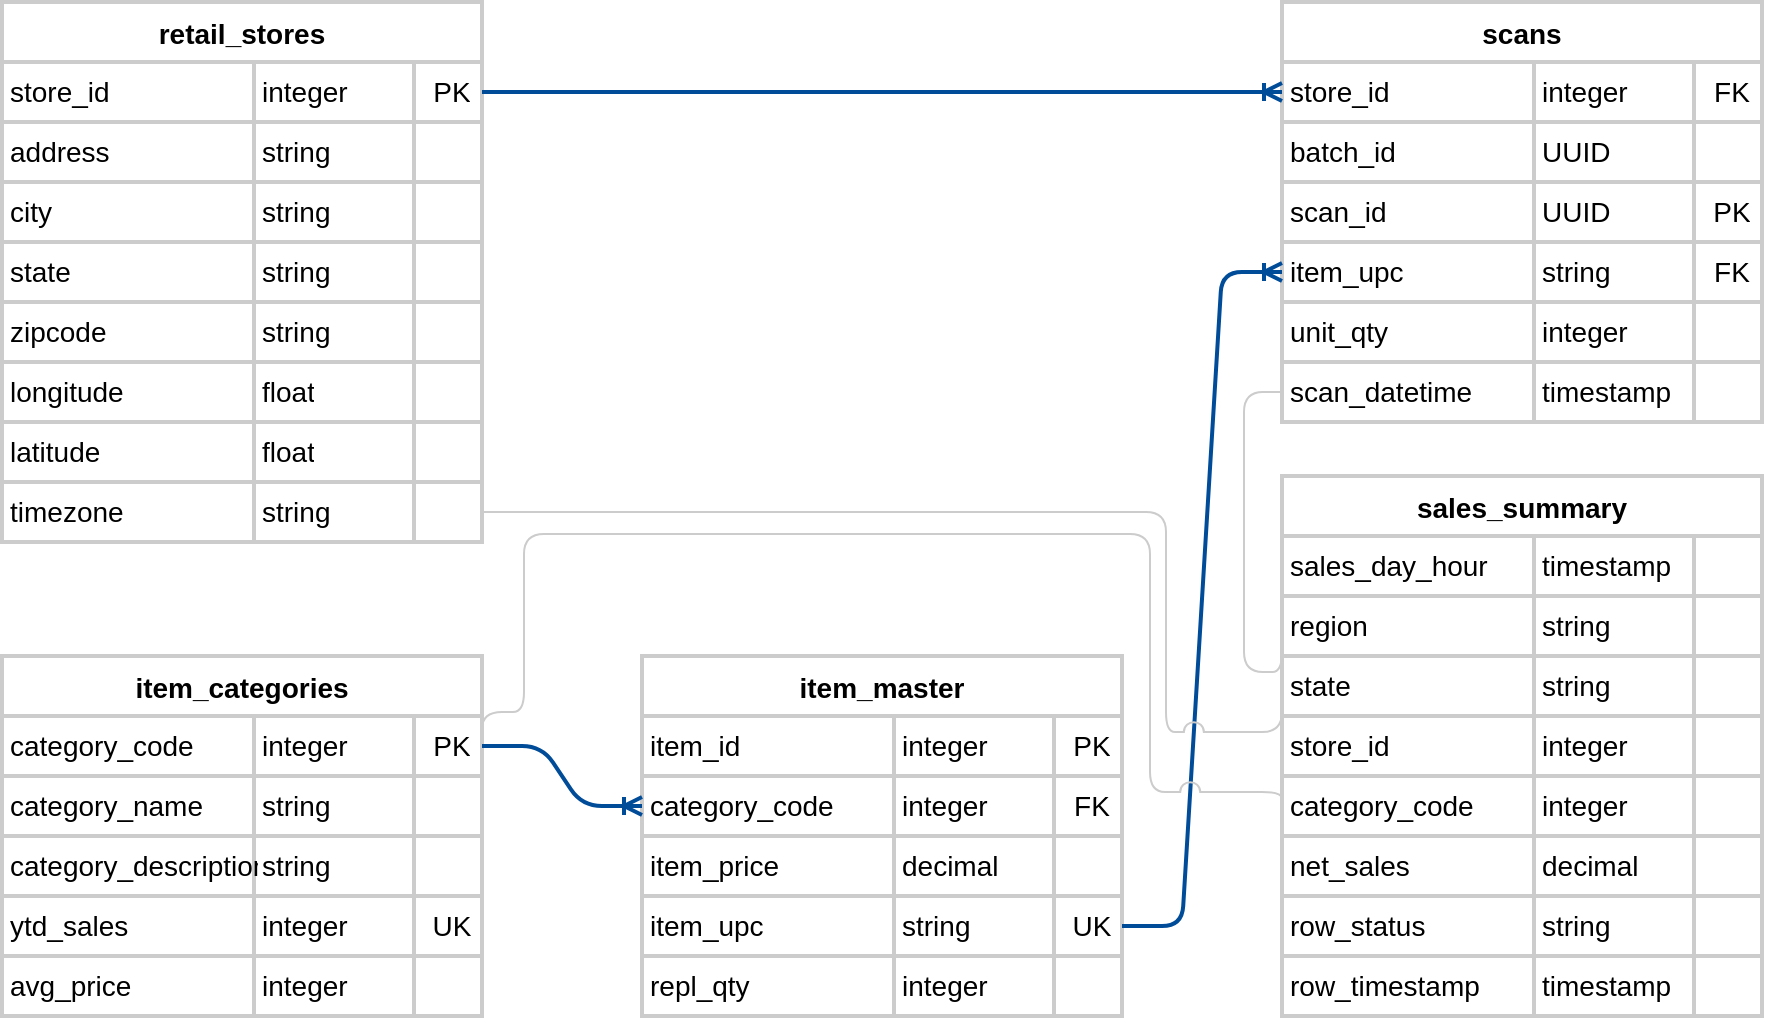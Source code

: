 <mxfile version="24.0.7" type="device" pages="3">
  <diagram id="R2lEEEUBdFMjLlhIrx00" name="tables">
    <mxGraphModel dx="1026" dy="684" grid="0" gridSize="10" guides="1" tooltips="1" connect="1" arrows="1" fold="1" page="1" pageScale="1" pageWidth="1100" pageHeight="850" background="none" math="0" shadow="0" extFonts="Permanent Marker^https://fonts.googleapis.com/css?family=Permanent+Marker">
      <root>
        <mxCell id="0" />
        <mxCell id="1" parent="0" />
        <mxCell id="41xI1ENaXl__7cdN0vgH-1" value="scans" style="shape=table;startSize=30;container=1;collapsible=0;childLayout=tableLayout;strokeColor=#CCCCCC;fontSize=14;fontStyle=1;fillColor=default;align=center;strokeWidth=2;perimeterSpacing=1;" parent="1" vertex="1">
          <mxGeometry x="650" y="10" width="240" height="210" as="geometry" />
        </mxCell>
        <mxCell id="41xI1ENaXl__7cdN0vgH-10" value="" style="shape=tableRow;horizontal=0;startSize=0;swimlaneHead=0;swimlaneBody=0;strokeColor=#CCCCCC;top=0;left=0;bottom=0;right=0;collapsible=0;dropTarget=0;fillColor=none;points=[[0,0.5],[1,0.5]];portConstraint=eastwest;fontSize=14;" parent="41xI1ENaXl__7cdN0vgH-1" vertex="1">
          <mxGeometry y="30" width="240" height="30" as="geometry" />
        </mxCell>
        <mxCell id="41xI1ENaXl__7cdN0vgH-11" value="store_id" style="shape=partialRectangle;html=1;whiteSpace=wrap;connectable=0;overflow=hidden;top=0;left=0;bottom=0;right=0;pointerEvents=1;fontSize=14;fillColor=none;strokeColor=#CCCCCC;align=left;perimeterSpacing=0;spacing=0;spacingLeft=4;" parent="41xI1ENaXl__7cdN0vgH-10" vertex="1">
          <mxGeometry width="126" height="30" as="geometry">
            <mxRectangle width="126" height="30" as="alternateBounds" />
          </mxGeometry>
        </mxCell>
        <mxCell id="41xI1ENaXl__7cdN0vgH-12" value="integer" style="shape=partialRectangle;html=1;whiteSpace=wrap;connectable=0;overflow=hidden;top=0;left=0;bottom=0;right=0;pointerEvents=1;fontSize=14;fillColor=none;strokeColor=#CCCCCC;perimeterSpacing=0;spacing=0;spacingLeft=4;align=left;" parent="41xI1ENaXl__7cdN0vgH-10" vertex="1">
          <mxGeometry x="126" width="80" height="30" as="geometry">
            <mxRectangle width="80" height="30" as="alternateBounds" />
          </mxGeometry>
        </mxCell>
        <mxCell id="41xI1ENaXl__7cdN0vgH-13" value="FK" style="shape=partialRectangle;html=1;whiteSpace=wrap;connectable=0;overflow=hidden;top=0;left=0;bottom=0;right=0;pointerEvents=1;fontSize=14;fillColor=none;strokeColor=#CCCCCC;perimeterSpacing=0;spacing=0;spacingLeft=4;" parent="41xI1ENaXl__7cdN0vgH-10" vertex="1">
          <mxGeometry x="206" width="34" height="30" as="geometry">
            <mxRectangle width="34" height="30" as="alternateBounds" />
          </mxGeometry>
        </mxCell>
        <mxCell id="41xI1ENaXl__7cdN0vgH-29" style="shape=tableRow;horizontal=0;startSize=0;swimlaneHead=0;swimlaneBody=0;strokeColor=#CCCCCC;top=0;left=0;bottom=0;right=0;collapsible=0;dropTarget=0;fillColor=none;points=[[0,0.5],[1,0.5]];portConstraint=eastwest;fontSize=14;" parent="41xI1ENaXl__7cdN0vgH-1" vertex="1">
          <mxGeometry y="60" width="240" height="30" as="geometry" />
        </mxCell>
        <mxCell id="41xI1ENaXl__7cdN0vgH-30" value="batch_id" style="shape=partialRectangle;html=1;whiteSpace=wrap;connectable=0;overflow=hidden;top=0;left=0;bottom=0;right=0;pointerEvents=1;fontSize=14;fillColor=none;strokeColor=#CCCCCC;align=left;perimeterSpacing=0;spacing=0;spacingLeft=4;" parent="41xI1ENaXl__7cdN0vgH-29" vertex="1">
          <mxGeometry width="126" height="30" as="geometry">
            <mxRectangle width="126" height="30" as="alternateBounds" />
          </mxGeometry>
        </mxCell>
        <mxCell id="41xI1ENaXl__7cdN0vgH-31" value="UUID" style="shape=partialRectangle;html=1;whiteSpace=wrap;connectable=0;overflow=hidden;top=0;left=0;bottom=0;right=0;pointerEvents=1;fontSize=14;fillColor=none;strokeColor=inherit;perimeterSpacing=0;spacing=0;spacingLeft=4;align=left;" parent="41xI1ENaXl__7cdN0vgH-29" vertex="1">
          <mxGeometry x="126" width="80" height="30" as="geometry">
            <mxRectangle width="80" height="30" as="alternateBounds" />
          </mxGeometry>
        </mxCell>
        <mxCell id="41xI1ENaXl__7cdN0vgH-32" style="shape=partialRectangle;html=1;whiteSpace=wrap;connectable=0;overflow=hidden;top=0;left=0;bottom=0;right=0;pointerEvents=1;fontSize=14;fillColor=none;strokeColor=#CCCCCC;perimeterSpacing=0;spacing=0;spacingLeft=4;" parent="41xI1ENaXl__7cdN0vgH-29" vertex="1">
          <mxGeometry x="206" width="34" height="30" as="geometry">
            <mxRectangle width="34" height="30" as="alternateBounds" />
          </mxGeometry>
        </mxCell>
        <mxCell id="41xI1ENaXl__7cdN0vgH-2" value="" style="shape=tableRow;horizontal=0;startSize=0;swimlaneHead=0;swimlaneBody=0;strokeColor=#CCCCCC;top=0;left=0;bottom=0;right=0;collapsible=0;dropTarget=0;fillColor=none;points=[[0,0.5],[1,0.5]];portConstraint=eastwest;fontSize=14;" parent="41xI1ENaXl__7cdN0vgH-1" vertex="1">
          <mxGeometry y="90" width="240" height="30" as="geometry" />
        </mxCell>
        <mxCell id="41xI1ENaXl__7cdN0vgH-3" value="scan_id" style="shape=partialRectangle;html=1;whiteSpace=wrap;connectable=0;overflow=hidden;top=0;left=0;bottom=0;right=0;pointerEvents=1;fontSize=14;fillColor=none;strokeColor=#CCCCCC;align=left;perimeterSpacing=0;spacing=0;spacingLeft=4;" parent="41xI1ENaXl__7cdN0vgH-2" vertex="1">
          <mxGeometry width="126" height="30" as="geometry">
            <mxRectangle width="126" height="30" as="alternateBounds" />
          </mxGeometry>
        </mxCell>
        <mxCell id="41xI1ENaXl__7cdN0vgH-4" value="UUID" style="shape=partialRectangle;html=1;whiteSpace=wrap;connectable=0;overflow=hidden;top=0;left=0;bottom=0;right=0;pointerEvents=1;fontSize=14;fillColor=none;strokeColor=inherit;perimeterSpacing=0;spacing=0;spacingLeft=4;align=left;" parent="41xI1ENaXl__7cdN0vgH-2" vertex="1">
          <mxGeometry x="126" width="80" height="30" as="geometry">
            <mxRectangle width="80" height="30" as="alternateBounds" />
          </mxGeometry>
        </mxCell>
        <mxCell id="41xI1ENaXl__7cdN0vgH-5" value="PK" style="shape=partialRectangle;html=1;whiteSpace=wrap;connectable=0;overflow=hidden;top=0;left=0;bottom=0;right=0;pointerEvents=1;fontSize=14;fillColor=none;strokeColor=#CCCCCC;perimeterSpacing=0;spacing=0;spacingLeft=4;" parent="41xI1ENaXl__7cdN0vgH-2" vertex="1">
          <mxGeometry x="206" width="34" height="30" as="geometry">
            <mxRectangle width="34" height="30" as="alternateBounds" />
          </mxGeometry>
        </mxCell>
        <mxCell id="41xI1ENaXl__7cdN0vgH-6" value="" style="shape=tableRow;horizontal=0;startSize=0;swimlaneHead=0;swimlaneBody=0;strokeColor=#CCCCCC;top=0;left=0;bottom=0;right=0;collapsible=0;dropTarget=0;fillColor=none;points=[[0,0.5],[1,0.5]];portConstraint=eastwest;fontSize=14;" parent="41xI1ENaXl__7cdN0vgH-1" vertex="1">
          <mxGeometry y="120" width="240" height="30" as="geometry" />
        </mxCell>
        <mxCell id="41xI1ENaXl__7cdN0vgH-7" value="item_upc" style="shape=partialRectangle;html=1;whiteSpace=wrap;connectable=0;overflow=hidden;top=0;left=0;bottom=0;right=0;pointerEvents=1;fontSize=14;fillColor=none;strokeColor=#CCCCCC;align=left;perimeterSpacing=0;spacing=0;spacingLeft=4;" parent="41xI1ENaXl__7cdN0vgH-6" vertex="1">
          <mxGeometry width="126" height="30" as="geometry">
            <mxRectangle width="126" height="30" as="alternateBounds" />
          </mxGeometry>
        </mxCell>
        <mxCell id="41xI1ENaXl__7cdN0vgH-8" value="string" style="shape=partialRectangle;html=1;whiteSpace=wrap;connectable=0;overflow=hidden;top=0;left=0;bottom=0;right=0;pointerEvents=1;fontSize=14;fillColor=none;strokeColor=#CCCCCC;perimeterSpacing=0;spacing=0;spacingLeft=4;align=left;" parent="41xI1ENaXl__7cdN0vgH-6" vertex="1">
          <mxGeometry x="126" width="80" height="30" as="geometry">
            <mxRectangle width="80" height="30" as="alternateBounds" />
          </mxGeometry>
        </mxCell>
        <mxCell id="41xI1ENaXl__7cdN0vgH-9" value="FK" style="shape=partialRectangle;html=1;whiteSpace=wrap;connectable=0;overflow=hidden;top=0;left=0;bottom=0;right=0;pointerEvents=1;fontSize=14;fillColor=none;strokeColor=#CCCCCC;perimeterSpacing=0;spacing=0;spacingLeft=4;" parent="41xI1ENaXl__7cdN0vgH-6" vertex="1">
          <mxGeometry x="206" width="34" height="30" as="geometry">
            <mxRectangle width="34" height="30" as="alternateBounds" />
          </mxGeometry>
        </mxCell>
        <mxCell id="41xI1ENaXl__7cdN0vgH-17" style="shape=tableRow;horizontal=0;startSize=0;swimlaneHead=0;swimlaneBody=0;strokeColor=#CCCCCC;top=0;left=0;bottom=0;right=0;collapsible=0;dropTarget=0;fillColor=none;points=[[0,0.5],[1,0.5]];portConstraint=eastwest;fontSize=14;" parent="41xI1ENaXl__7cdN0vgH-1" vertex="1">
          <mxGeometry y="150" width="240" height="30" as="geometry" />
        </mxCell>
        <mxCell id="41xI1ENaXl__7cdN0vgH-18" value="unit_qty" style="shape=partialRectangle;html=1;whiteSpace=wrap;connectable=0;overflow=hidden;top=0;left=0;bottom=0;right=0;pointerEvents=1;fontSize=14;fillColor=none;strokeColor=#CCCCCC;align=left;perimeterSpacing=0;spacing=0;spacingLeft=4;" parent="41xI1ENaXl__7cdN0vgH-17" vertex="1">
          <mxGeometry width="126" height="30" as="geometry">
            <mxRectangle width="126" height="30" as="alternateBounds" />
          </mxGeometry>
        </mxCell>
        <mxCell id="41xI1ENaXl__7cdN0vgH-19" value="integer" style="shape=partialRectangle;html=1;whiteSpace=wrap;connectable=0;overflow=hidden;top=0;left=0;bottom=0;right=0;pointerEvents=1;fontSize=14;fillColor=none;strokeColor=#CCCCCC;perimeterSpacing=0;spacing=0;spacingLeft=4;align=left;" parent="41xI1ENaXl__7cdN0vgH-17" vertex="1">
          <mxGeometry x="126" width="80" height="30" as="geometry">
            <mxRectangle width="80" height="30" as="alternateBounds" />
          </mxGeometry>
        </mxCell>
        <mxCell id="41xI1ENaXl__7cdN0vgH-20" style="shape=partialRectangle;html=1;whiteSpace=wrap;connectable=0;overflow=hidden;top=0;left=0;bottom=0;right=0;pointerEvents=1;fontSize=14;fillColor=none;strokeColor=#CCCCCC;perimeterSpacing=0;spacing=0;spacingLeft=4;" parent="41xI1ENaXl__7cdN0vgH-17" vertex="1">
          <mxGeometry x="206" width="34" height="30" as="geometry">
            <mxRectangle width="34" height="30" as="alternateBounds" />
          </mxGeometry>
        </mxCell>
        <mxCell id="41xI1ENaXl__7cdN0vgH-21" style="shape=tableRow;horizontal=0;startSize=0;swimlaneHead=0;swimlaneBody=0;strokeColor=#CCCCCC;top=0;left=0;bottom=0;right=0;collapsible=0;dropTarget=0;fillColor=none;points=[[0,0.5],[1,0.5]];portConstraint=eastwest;fontSize=14;" parent="41xI1ENaXl__7cdN0vgH-1" vertex="1">
          <mxGeometry y="180" width="240" height="30" as="geometry" />
        </mxCell>
        <mxCell id="41xI1ENaXl__7cdN0vgH-22" value="scan_datetime" style="shape=partialRectangle;html=1;whiteSpace=wrap;connectable=0;overflow=hidden;top=0;left=0;bottom=0;right=0;pointerEvents=1;fontSize=14;fillColor=none;strokeColor=#CCCCCC;align=left;perimeterSpacing=0;spacing=0;spacingLeft=4;" parent="41xI1ENaXl__7cdN0vgH-21" vertex="1">
          <mxGeometry width="126" height="30" as="geometry">
            <mxRectangle width="126" height="30" as="alternateBounds" />
          </mxGeometry>
        </mxCell>
        <mxCell id="41xI1ENaXl__7cdN0vgH-23" value="timestamp" style="shape=partialRectangle;html=1;whiteSpace=wrap;connectable=0;overflow=hidden;top=0;left=0;bottom=0;right=0;pointerEvents=1;fontSize=14;fillColor=none;strokeColor=#CCCCCC;perimeterSpacing=0;spacing=0;spacingLeft=4;align=left;" parent="41xI1ENaXl__7cdN0vgH-21" vertex="1">
          <mxGeometry x="126" width="80" height="30" as="geometry">
            <mxRectangle width="80" height="30" as="alternateBounds" />
          </mxGeometry>
        </mxCell>
        <mxCell id="41xI1ENaXl__7cdN0vgH-24" style="shape=partialRectangle;html=1;whiteSpace=wrap;connectable=0;overflow=hidden;top=0;left=0;bottom=0;right=0;pointerEvents=1;fontSize=14;fillColor=none;strokeColor=#CCCCCC;perimeterSpacing=0;spacing=0;spacingLeft=4;" parent="41xI1ENaXl__7cdN0vgH-21" vertex="1">
          <mxGeometry x="206" width="34" height="30" as="geometry">
            <mxRectangle width="34" height="30" as="alternateBounds" />
          </mxGeometry>
        </mxCell>
        <mxCell id="41xI1ENaXl__7cdN0vgH-33" value="retail_stores" style="shape=table;startSize=30;container=1;collapsible=0;childLayout=tableLayout;strokeColor=#CCCCCC;fontSize=14;fontStyle=1;fillColor=default;align=center;strokeWidth=2;perimeterSpacing=1;" parent="1" vertex="1">
          <mxGeometry x="10" y="10" width="240" height="270" as="geometry" />
        </mxCell>
        <mxCell id="41xI1ENaXl__7cdN0vgH-34" value="" style="shape=tableRow;horizontal=0;startSize=0;swimlaneHead=0;swimlaneBody=0;strokeColor=#CCCCCC;top=0;left=0;bottom=0;right=0;collapsible=0;dropTarget=0;fillColor=none;points=[[0,0.5],[1,0.5]];portConstraint=eastwest;fontSize=14;" parent="41xI1ENaXl__7cdN0vgH-33" vertex="1">
          <mxGeometry y="30" width="240" height="30" as="geometry" />
        </mxCell>
        <mxCell id="41xI1ENaXl__7cdN0vgH-35" value="store_id" style="shape=partialRectangle;html=1;whiteSpace=wrap;connectable=0;overflow=hidden;top=0;left=0;bottom=0;right=0;pointerEvents=1;fontSize=14;fillColor=none;strokeColor=#CCCCCC;align=left;perimeterSpacing=0;spacing=0;spacingLeft=4;" parent="41xI1ENaXl__7cdN0vgH-34" vertex="1">
          <mxGeometry width="126" height="30" as="geometry">
            <mxRectangle width="126" height="30" as="alternateBounds" />
          </mxGeometry>
        </mxCell>
        <mxCell id="41xI1ENaXl__7cdN0vgH-36" value="integer" style="shape=partialRectangle;html=1;whiteSpace=wrap;connectable=0;overflow=hidden;top=0;left=0;bottom=0;right=0;pointerEvents=1;fontSize=14;fillColor=none;strokeColor=#CCCCCC;perimeterSpacing=0;spacing=0;spacingLeft=4;align=left;" parent="41xI1ENaXl__7cdN0vgH-34" vertex="1">
          <mxGeometry x="126" width="80" height="30" as="geometry">
            <mxRectangle width="80" height="30" as="alternateBounds" />
          </mxGeometry>
        </mxCell>
        <mxCell id="41xI1ENaXl__7cdN0vgH-37" value="PK" style="shape=partialRectangle;html=1;whiteSpace=wrap;connectable=0;overflow=hidden;top=0;left=0;bottom=0;right=0;pointerEvents=1;fontSize=14;fillColor=none;strokeColor=#CCCCCC;perimeterSpacing=0;spacing=0;spacingLeft=4;" parent="41xI1ENaXl__7cdN0vgH-34" vertex="1">
          <mxGeometry x="206" width="34" height="30" as="geometry">
            <mxRectangle width="34" height="30" as="alternateBounds" />
          </mxGeometry>
        </mxCell>
        <mxCell id="41xI1ENaXl__7cdN0vgH-38" style="shape=tableRow;horizontal=0;startSize=0;swimlaneHead=0;swimlaneBody=0;strokeColor=#CCCCCC;top=0;left=0;bottom=0;right=0;collapsible=0;dropTarget=0;fillColor=none;points=[[0,0.5],[1,0.5]];portConstraint=eastwest;fontSize=14;" parent="41xI1ENaXl__7cdN0vgH-33" vertex="1">
          <mxGeometry y="60" width="240" height="30" as="geometry" />
        </mxCell>
        <mxCell id="41xI1ENaXl__7cdN0vgH-39" value="address" style="shape=partialRectangle;html=1;whiteSpace=wrap;connectable=0;overflow=hidden;top=0;left=0;bottom=0;right=0;pointerEvents=1;fontSize=14;fillColor=none;strokeColor=#CCCCCC;align=left;perimeterSpacing=0;spacing=0;spacingLeft=4;" parent="41xI1ENaXl__7cdN0vgH-38" vertex="1">
          <mxGeometry width="126" height="30" as="geometry">
            <mxRectangle width="126" height="30" as="alternateBounds" />
          </mxGeometry>
        </mxCell>
        <mxCell id="41xI1ENaXl__7cdN0vgH-40" value="string" style="shape=partialRectangle;html=1;whiteSpace=wrap;connectable=0;overflow=hidden;top=0;left=0;bottom=0;right=0;pointerEvents=1;fontSize=14;fillColor=none;strokeColor=inherit;perimeterSpacing=0;spacing=0;spacingLeft=4;align=left;" parent="41xI1ENaXl__7cdN0vgH-38" vertex="1">
          <mxGeometry x="126" width="80" height="30" as="geometry">
            <mxRectangle width="80" height="30" as="alternateBounds" />
          </mxGeometry>
        </mxCell>
        <mxCell id="41xI1ENaXl__7cdN0vgH-41" style="shape=partialRectangle;html=1;whiteSpace=wrap;connectable=0;overflow=hidden;top=0;left=0;bottom=0;right=0;pointerEvents=1;fontSize=14;fillColor=none;strokeColor=#CCCCCC;perimeterSpacing=0;spacing=0;spacingLeft=4;" parent="41xI1ENaXl__7cdN0vgH-38" vertex="1">
          <mxGeometry x="206" width="34" height="30" as="geometry">
            <mxRectangle width="34" height="30" as="alternateBounds" />
          </mxGeometry>
        </mxCell>
        <mxCell id="41xI1ENaXl__7cdN0vgH-42" value="" style="shape=tableRow;horizontal=0;startSize=0;swimlaneHead=0;swimlaneBody=0;strokeColor=#CCCCCC;top=0;left=0;bottom=0;right=0;collapsible=0;dropTarget=0;fillColor=none;points=[[0,0.5],[1,0.5]];portConstraint=eastwest;fontSize=14;" parent="41xI1ENaXl__7cdN0vgH-33" vertex="1">
          <mxGeometry y="90" width="240" height="30" as="geometry" />
        </mxCell>
        <mxCell id="41xI1ENaXl__7cdN0vgH-43" value="city" style="shape=partialRectangle;html=1;whiteSpace=wrap;connectable=0;overflow=hidden;top=0;left=0;bottom=0;right=0;pointerEvents=1;fontSize=14;fillColor=none;strokeColor=#CCCCCC;align=left;perimeterSpacing=0;spacing=0;spacingLeft=4;" parent="41xI1ENaXl__7cdN0vgH-42" vertex="1">
          <mxGeometry width="126" height="30" as="geometry">
            <mxRectangle width="126" height="30" as="alternateBounds" />
          </mxGeometry>
        </mxCell>
        <mxCell id="41xI1ENaXl__7cdN0vgH-44" value="string" style="shape=partialRectangle;html=1;whiteSpace=wrap;connectable=0;overflow=hidden;top=0;left=0;bottom=0;right=0;pointerEvents=1;fontSize=14;fillColor=none;strokeColor=inherit;perimeterSpacing=0;spacing=0;spacingLeft=4;align=left;" parent="41xI1ENaXl__7cdN0vgH-42" vertex="1">
          <mxGeometry x="126" width="80" height="30" as="geometry">
            <mxRectangle width="80" height="30" as="alternateBounds" />
          </mxGeometry>
        </mxCell>
        <mxCell id="41xI1ENaXl__7cdN0vgH-45" value="" style="shape=partialRectangle;html=1;whiteSpace=wrap;connectable=0;overflow=hidden;top=0;left=0;bottom=0;right=0;pointerEvents=1;fontSize=14;fillColor=none;strokeColor=#CCCCCC;perimeterSpacing=0;spacing=0;spacingLeft=4;" parent="41xI1ENaXl__7cdN0vgH-42" vertex="1">
          <mxGeometry x="206" width="34" height="30" as="geometry">
            <mxRectangle width="34" height="30" as="alternateBounds" />
          </mxGeometry>
        </mxCell>
        <mxCell id="41xI1ENaXl__7cdN0vgH-46" value="" style="shape=tableRow;horizontal=0;startSize=0;swimlaneHead=0;swimlaneBody=0;strokeColor=#CCCCCC;top=0;left=0;bottom=0;right=0;collapsible=0;dropTarget=0;fillColor=none;points=[[0,0.5],[1,0.5]];portConstraint=eastwest;fontSize=14;" parent="41xI1ENaXl__7cdN0vgH-33" vertex="1">
          <mxGeometry y="120" width="240" height="30" as="geometry" />
        </mxCell>
        <mxCell id="41xI1ENaXl__7cdN0vgH-47" value="state" style="shape=partialRectangle;html=1;whiteSpace=wrap;connectable=0;overflow=hidden;top=0;left=0;bottom=0;right=0;pointerEvents=1;fontSize=14;fillColor=none;strokeColor=#CCCCCC;align=left;perimeterSpacing=0;spacing=0;spacingLeft=4;" parent="41xI1ENaXl__7cdN0vgH-46" vertex="1">
          <mxGeometry width="126" height="30" as="geometry">
            <mxRectangle width="126" height="30" as="alternateBounds" />
          </mxGeometry>
        </mxCell>
        <mxCell id="41xI1ENaXl__7cdN0vgH-48" value="string" style="shape=partialRectangle;html=1;whiteSpace=wrap;connectable=0;overflow=hidden;top=0;left=0;bottom=0;right=0;pointerEvents=1;fontSize=14;fillColor=none;strokeColor=#CCCCCC;perimeterSpacing=0;spacing=0;spacingLeft=4;align=left;" parent="41xI1ENaXl__7cdN0vgH-46" vertex="1">
          <mxGeometry x="126" width="80" height="30" as="geometry">
            <mxRectangle width="80" height="30" as="alternateBounds" />
          </mxGeometry>
        </mxCell>
        <mxCell id="41xI1ENaXl__7cdN0vgH-49" value="" style="shape=partialRectangle;html=1;whiteSpace=wrap;connectable=0;overflow=hidden;top=0;left=0;bottom=0;right=0;pointerEvents=1;fontSize=14;fillColor=none;strokeColor=#CCCCCC;perimeterSpacing=0;spacing=0;spacingLeft=4;" parent="41xI1ENaXl__7cdN0vgH-46" vertex="1">
          <mxGeometry x="206" width="34" height="30" as="geometry">
            <mxRectangle width="34" height="30" as="alternateBounds" />
          </mxGeometry>
        </mxCell>
        <mxCell id="41xI1ENaXl__7cdN0vgH-50" style="shape=tableRow;horizontal=0;startSize=0;swimlaneHead=0;swimlaneBody=0;strokeColor=#CCCCCC;top=0;left=0;bottom=0;right=0;collapsible=0;dropTarget=0;fillColor=none;points=[[0,0.5],[1,0.5]];portConstraint=eastwest;fontSize=14;" parent="41xI1ENaXl__7cdN0vgH-33" vertex="1">
          <mxGeometry y="150" width="240" height="30" as="geometry" />
        </mxCell>
        <mxCell id="41xI1ENaXl__7cdN0vgH-51" value="zipcode" style="shape=partialRectangle;html=1;whiteSpace=wrap;connectable=0;overflow=hidden;top=0;left=0;bottom=0;right=0;pointerEvents=1;fontSize=14;fillColor=none;strokeColor=#CCCCCC;align=left;perimeterSpacing=0;spacing=0;spacingLeft=4;" parent="41xI1ENaXl__7cdN0vgH-50" vertex="1">
          <mxGeometry width="126" height="30" as="geometry">
            <mxRectangle width="126" height="30" as="alternateBounds" />
          </mxGeometry>
        </mxCell>
        <mxCell id="41xI1ENaXl__7cdN0vgH-52" value="string" style="shape=partialRectangle;html=1;whiteSpace=wrap;connectable=0;overflow=hidden;top=0;left=0;bottom=0;right=0;pointerEvents=1;fontSize=14;fillColor=none;strokeColor=#CCCCCC;perimeterSpacing=0;spacing=0;spacingLeft=4;align=left;" parent="41xI1ENaXl__7cdN0vgH-50" vertex="1">
          <mxGeometry x="126" width="80" height="30" as="geometry">
            <mxRectangle width="80" height="30" as="alternateBounds" />
          </mxGeometry>
        </mxCell>
        <mxCell id="41xI1ENaXl__7cdN0vgH-53" style="shape=partialRectangle;html=1;whiteSpace=wrap;connectable=0;overflow=hidden;top=0;left=0;bottom=0;right=0;pointerEvents=1;fontSize=14;fillColor=none;strokeColor=#CCCCCC;perimeterSpacing=0;spacing=0;spacingLeft=4;" parent="41xI1ENaXl__7cdN0vgH-50" vertex="1">
          <mxGeometry x="206" width="34" height="30" as="geometry">
            <mxRectangle width="34" height="30" as="alternateBounds" />
          </mxGeometry>
        </mxCell>
        <mxCell id="41xI1ENaXl__7cdN0vgH-54" style="shape=tableRow;horizontal=0;startSize=0;swimlaneHead=0;swimlaneBody=0;strokeColor=#CCCCCC;top=0;left=0;bottom=0;right=0;collapsible=0;dropTarget=0;fillColor=none;points=[[0,0.5],[1,0.5]];portConstraint=eastwest;fontSize=14;" parent="41xI1ENaXl__7cdN0vgH-33" vertex="1">
          <mxGeometry y="180" width="240" height="30" as="geometry" />
        </mxCell>
        <mxCell id="41xI1ENaXl__7cdN0vgH-55" value="longitude" style="shape=partialRectangle;html=1;whiteSpace=wrap;connectable=0;overflow=hidden;top=0;left=0;bottom=0;right=0;pointerEvents=1;fontSize=14;fillColor=none;strokeColor=#CCCCCC;align=left;perimeterSpacing=0;spacing=0;spacingLeft=4;" parent="41xI1ENaXl__7cdN0vgH-54" vertex="1">
          <mxGeometry width="126" height="30" as="geometry">
            <mxRectangle width="126" height="30" as="alternateBounds" />
          </mxGeometry>
        </mxCell>
        <mxCell id="41xI1ENaXl__7cdN0vgH-56" value="float" style="shape=partialRectangle;html=1;whiteSpace=wrap;connectable=0;overflow=hidden;top=0;left=0;bottom=0;right=0;pointerEvents=1;fontSize=14;fillColor=none;strokeColor=#CCCCCC;perimeterSpacing=0;spacing=0;spacingLeft=4;align=left;" parent="41xI1ENaXl__7cdN0vgH-54" vertex="1">
          <mxGeometry x="126" width="80" height="30" as="geometry">
            <mxRectangle width="80" height="30" as="alternateBounds" />
          </mxGeometry>
        </mxCell>
        <mxCell id="41xI1ENaXl__7cdN0vgH-57" style="shape=partialRectangle;html=1;whiteSpace=wrap;connectable=0;overflow=hidden;top=0;left=0;bottom=0;right=0;pointerEvents=1;fontSize=14;fillColor=none;strokeColor=#CCCCCC;perimeterSpacing=0;spacing=0;spacingLeft=4;" parent="41xI1ENaXl__7cdN0vgH-54" vertex="1">
          <mxGeometry x="206" width="34" height="30" as="geometry">
            <mxRectangle width="34" height="30" as="alternateBounds" />
          </mxGeometry>
        </mxCell>
        <mxCell id="41xI1ENaXl__7cdN0vgH-58" style="shape=tableRow;horizontal=0;startSize=0;swimlaneHead=0;swimlaneBody=0;strokeColor=#CCCCCC;top=0;left=0;bottom=0;right=0;collapsible=0;dropTarget=0;fillColor=none;points=[[0,0.5],[1,0.5]];portConstraint=eastwest;fontSize=14;" parent="41xI1ENaXl__7cdN0vgH-33" vertex="1">
          <mxGeometry y="210" width="240" height="30" as="geometry" />
        </mxCell>
        <mxCell id="41xI1ENaXl__7cdN0vgH-59" value="latitude" style="shape=partialRectangle;html=1;whiteSpace=wrap;connectable=0;overflow=hidden;top=0;left=0;bottom=0;right=0;pointerEvents=1;fontSize=14;fillColor=none;strokeColor=#CCCCCC;align=left;perimeterSpacing=0;spacing=0;spacingLeft=4;" parent="41xI1ENaXl__7cdN0vgH-58" vertex="1">
          <mxGeometry width="126" height="30" as="geometry">
            <mxRectangle width="126" height="30" as="alternateBounds" />
          </mxGeometry>
        </mxCell>
        <mxCell id="41xI1ENaXl__7cdN0vgH-60" value="float" style="shape=partialRectangle;html=1;whiteSpace=wrap;connectable=0;overflow=hidden;top=0;left=0;bottom=0;right=0;pointerEvents=1;fontSize=14;fillColor=none;strokeColor=#CCCCCC;perimeterSpacing=0;spacing=0;spacingLeft=4;align=left;" parent="41xI1ENaXl__7cdN0vgH-58" vertex="1">
          <mxGeometry x="126" width="80" height="30" as="geometry">
            <mxRectangle width="80" height="30" as="alternateBounds" />
          </mxGeometry>
        </mxCell>
        <mxCell id="41xI1ENaXl__7cdN0vgH-61" style="shape=partialRectangle;html=1;whiteSpace=wrap;connectable=0;overflow=hidden;top=0;left=0;bottom=0;right=0;pointerEvents=1;fontSize=14;fillColor=none;strokeColor=#CCCCCC;perimeterSpacing=0;spacing=0;spacingLeft=4;" parent="41xI1ENaXl__7cdN0vgH-58" vertex="1">
          <mxGeometry x="206" width="34" height="30" as="geometry">
            <mxRectangle width="34" height="30" as="alternateBounds" />
          </mxGeometry>
        </mxCell>
        <mxCell id="41xI1ENaXl__7cdN0vgH-62" style="shape=tableRow;horizontal=0;startSize=0;swimlaneHead=0;swimlaneBody=0;strokeColor=#CCCCCC;top=0;left=0;bottom=0;right=0;collapsible=0;dropTarget=0;fillColor=none;points=[[0,0.5],[1,0.5]];portConstraint=eastwest;fontSize=14;" parent="41xI1ENaXl__7cdN0vgH-33" vertex="1">
          <mxGeometry y="240" width="240" height="30" as="geometry" />
        </mxCell>
        <mxCell id="41xI1ENaXl__7cdN0vgH-63" value="timezone" style="shape=partialRectangle;html=1;whiteSpace=wrap;connectable=0;overflow=hidden;top=0;left=0;bottom=0;right=0;pointerEvents=1;fontSize=14;fillColor=none;strokeColor=#CCCCCC;align=left;perimeterSpacing=0;spacing=0;spacingLeft=4;" parent="41xI1ENaXl__7cdN0vgH-62" vertex="1">
          <mxGeometry width="126" height="30" as="geometry">
            <mxRectangle width="126" height="30" as="alternateBounds" />
          </mxGeometry>
        </mxCell>
        <mxCell id="41xI1ENaXl__7cdN0vgH-64" value="string" style="shape=partialRectangle;html=1;whiteSpace=wrap;connectable=0;overflow=hidden;top=0;left=0;bottom=0;right=0;pointerEvents=1;fontSize=14;fillColor=none;strokeColor=#CCCCCC;perimeterSpacing=0;spacing=0;spacingLeft=4;align=left;" parent="41xI1ENaXl__7cdN0vgH-62" vertex="1">
          <mxGeometry x="126" width="80" height="30" as="geometry">
            <mxRectangle width="80" height="30" as="alternateBounds" />
          </mxGeometry>
        </mxCell>
        <mxCell id="41xI1ENaXl__7cdN0vgH-65" style="shape=partialRectangle;html=1;whiteSpace=wrap;connectable=0;overflow=hidden;top=0;left=0;bottom=0;right=0;pointerEvents=1;fontSize=14;fillColor=none;strokeColor=#CCCCCC;perimeterSpacing=0;spacing=0;spacingLeft=4;" parent="41xI1ENaXl__7cdN0vgH-62" vertex="1">
          <mxGeometry x="206" width="34" height="30" as="geometry">
            <mxRectangle width="34" height="30" as="alternateBounds" />
          </mxGeometry>
        </mxCell>
        <mxCell id="41xI1ENaXl__7cdN0vgH-66" value="item_master" style="shape=table;startSize=30;container=1;collapsible=0;childLayout=tableLayout;strokeColor=#CCCCCC;fontSize=14;fontStyle=1;fillColor=default;align=center;strokeWidth=2;perimeterSpacing=1;" parent="1" vertex="1">
          <mxGeometry x="330" y="337" width="240" height="180" as="geometry" />
        </mxCell>
        <mxCell id="41xI1ENaXl__7cdN0vgH-67" value="" style="shape=tableRow;horizontal=0;startSize=0;swimlaneHead=0;swimlaneBody=0;strokeColor=#CCCCCC;top=0;left=0;bottom=0;right=0;collapsible=0;dropTarget=0;fillColor=none;points=[[0,0.5],[1,0.5]];portConstraint=eastwest;fontSize=14;" parent="41xI1ENaXl__7cdN0vgH-66" vertex="1">
          <mxGeometry y="30" width="240" height="30" as="geometry" />
        </mxCell>
        <mxCell id="41xI1ENaXl__7cdN0vgH-68" value="item_id" style="shape=partialRectangle;html=1;whiteSpace=wrap;connectable=0;overflow=hidden;top=0;left=0;bottom=0;right=0;pointerEvents=1;fontSize=14;fillColor=none;strokeColor=#CCCCCC;align=left;perimeterSpacing=0;spacing=0;spacingLeft=4;" parent="41xI1ENaXl__7cdN0vgH-67" vertex="1">
          <mxGeometry width="126" height="30" as="geometry">
            <mxRectangle width="126" height="30" as="alternateBounds" />
          </mxGeometry>
        </mxCell>
        <mxCell id="41xI1ENaXl__7cdN0vgH-69" value="integer" style="shape=partialRectangle;html=1;whiteSpace=wrap;connectable=0;overflow=hidden;top=0;left=0;bottom=0;right=0;pointerEvents=1;fontSize=14;fillColor=none;strokeColor=#CCCCCC;perimeterSpacing=0;spacing=0;spacingLeft=4;align=left;" parent="41xI1ENaXl__7cdN0vgH-67" vertex="1">
          <mxGeometry x="126" width="80" height="30" as="geometry">
            <mxRectangle width="80" height="30" as="alternateBounds" />
          </mxGeometry>
        </mxCell>
        <mxCell id="41xI1ENaXl__7cdN0vgH-70" value="PK" style="shape=partialRectangle;html=1;whiteSpace=wrap;connectable=0;overflow=hidden;top=0;left=0;bottom=0;right=0;pointerEvents=1;fontSize=14;fillColor=none;strokeColor=#CCCCCC;perimeterSpacing=0;spacing=0;spacingLeft=4;" parent="41xI1ENaXl__7cdN0vgH-67" vertex="1">
          <mxGeometry x="206" width="34" height="30" as="geometry">
            <mxRectangle width="34" height="30" as="alternateBounds" />
          </mxGeometry>
        </mxCell>
        <mxCell id="41xI1ENaXl__7cdN0vgH-71" style="shape=tableRow;horizontal=0;startSize=0;swimlaneHead=0;swimlaneBody=0;strokeColor=#CCCCCC;top=0;left=0;bottom=0;right=0;collapsible=0;dropTarget=0;fillColor=none;points=[[0,0.5],[1,0.5]];portConstraint=eastwest;fontSize=14;" parent="41xI1ENaXl__7cdN0vgH-66" vertex="1">
          <mxGeometry y="60" width="240" height="30" as="geometry" />
        </mxCell>
        <mxCell id="41xI1ENaXl__7cdN0vgH-72" value="category_code" style="shape=partialRectangle;html=1;whiteSpace=wrap;connectable=0;overflow=hidden;top=0;left=0;bottom=0;right=0;pointerEvents=1;fontSize=14;fillColor=none;strokeColor=#CCCCCC;align=left;perimeterSpacing=0;spacing=0;spacingLeft=4;" parent="41xI1ENaXl__7cdN0vgH-71" vertex="1">
          <mxGeometry width="126" height="30" as="geometry">
            <mxRectangle width="126" height="30" as="alternateBounds" />
          </mxGeometry>
        </mxCell>
        <mxCell id="41xI1ENaXl__7cdN0vgH-73" value="integer" style="shape=partialRectangle;html=1;whiteSpace=wrap;connectable=0;overflow=hidden;top=0;left=0;bottom=0;right=0;pointerEvents=1;fontSize=14;fillColor=none;strokeColor=inherit;perimeterSpacing=0;spacing=0;spacingLeft=4;align=left;" parent="41xI1ENaXl__7cdN0vgH-71" vertex="1">
          <mxGeometry x="126" width="80" height="30" as="geometry">
            <mxRectangle width="80" height="30" as="alternateBounds" />
          </mxGeometry>
        </mxCell>
        <mxCell id="41xI1ENaXl__7cdN0vgH-74" value="FK" style="shape=partialRectangle;html=1;whiteSpace=wrap;connectable=0;overflow=hidden;top=0;left=0;bottom=0;right=0;pointerEvents=1;fontSize=14;fillColor=none;strokeColor=#CCCCCC;perimeterSpacing=0;spacing=0;spacingLeft=4;" parent="41xI1ENaXl__7cdN0vgH-71" vertex="1">
          <mxGeometry x="206" width="34" height="30" as="geometry">
            <mxRectangle width="34" height="30" as="alternateBounds" />
          </mxGeometry>
        </mxCell>
        <mxCell id="41xI1ENaXl__7cdN0vgH-75" value="" style="shape=tableRow;horizontal=0;startSize=0;swimlaneHead=0;swimlaneBody=0;strokeColor=#CCCCCC;top=0;left=0;bottom=0;right=0;collapsible=0;dropTarget=0;fillColor=none;points=[[0,0.5],[1,0.5]];portConstraint=eastwest;fontSize=14;" parent="41xI1ENaXl__7cdN0vgH-66" vertex="1">
          <mxGeometry y="90" width="240" height="30" as="geometry" />
        </mxCell>
        <mxCell id="41xI1ENaXl__7cdN0vgH-76" value="item_price" style="shape=partialRectangle;html=1;whiteSpace=wrap;connectable=0;overflow=hidden;top=0;left=0;bottom=0;right=0;pointerEvents=1;fontSize=14;fillColor=none;strokeColor=#CCCCCC;align=left;perimeterSpacing=0;spacing=0;spacingLeft=4;" parent="41xI1ENaXl__7cdN0vgH-75" vertex="1">
          <mxGeometry width="126" height="30" as="geometry">
            <mxRectangle width="126" height="30" as="alternateBounds" />
          </mxGeometry>
        </mxCell>
        <mxCell id="41xI1ENaXl__7cdN0vgH-77" value="decimal" style="shape=partialRectangle;html=1;whiteSpace=wrap;connectable=0;overflow=hidden;top=0;left=0;bottom=0;right=0;pointerEvents=1;fontSize=14;fillColor=none;strokeColor=inherit;perimeterSpacing=0;spacing=0;spacingLeft=4;align=left;" parent="41xI1ENaXl__7cdN0vgH-75" vertex="1">
          <mxGeometry x="126" width="80" height="30" as="geometry">
            <mxRectangle width="80" height="30" as="alternateBounds" />
          </mxGeometry>
        </mxCell>
        <mxCell id="41xI1ENaXl__7cdN0vgH-78" value="" style="shape=partialRectangle;html=1;whiteSpace=wrap;connectable=0;overflow=hidden;top=0;left=0;bottom=0;right=0;pointerEvents=1;fontSize=14;fillColor=none;strokeColor=#CCCCCC;perimeterSpacing=0;spacing=0;spacingLeft=4;" parent="41xI1ENaXl__7cdN0vgH-75" vertex="1">
          <mxGeometry x="206" width="34" height="30" as="geometry">
            <mxRectangle width="34" height="30" as="alternateBounds" />
          </mxGeometry>
        </mxCell>
        <mxCell id="41xI1ENaXl__7cdN0vgH-79" value="" style="shape=tableRow;horizontal=0;startSize=0;swimlaneHead=0;swimlaneBody=0;strokeColor=#CCCCCC;top=0;left=0;bottom=0;right=0;collapsible=0;dropTarget=0;fillColor=none;points=[[0,0.5],[1,0.5]];portConstraint=eastwest;fontSize=14;" parent="41xI1ENaXl__7cdN0vgH-66" vertex="1">
          <mxGeometry y="120" width="240" height="30" as="geometry" />
        </mxCell>
        <mxCell id="41xI1ENaXl__7cdN0vgH-80" value="item_upc" style="shape=partialRectangle;html=1;whiteSpace=wrap;connectable=0;overflow=hidden;top=0;left=0;bottom=0;right=0;pointerEvents=1;fontSize=14;fillColor=none;strokeColor=#CCCCCC;align=left;perimeterSpacing=0;spacing=0;spacingLeft=4;" parent="41xI1ENaXl__7cdN0vgH-79" vertex="1">
          <mxGeometry width="126" height="30" as="geometry">
            <mxRectangle width="126" height="30" as="alternateBounds" />
          </mxGeometry>
        </mxCell>
        <mxCell id="41xI1ENaXl__7cdN0vgH-81" value="string" style="shape=partialRectangle;html=1;whiteSpace=wrap;connectable=0;overflow=hidden;top=0;left=0;bottom=0;right=0;pointerEvents=1;fontSize=14;fillColor=none;strokeColor=#CCCCCC;perimeterSpacing=0;spacing=0;spacingLeft=4;align=left;" parent="41xI1ENaXl__7cdN0vgH-79" vertex="1">
          <mxGeometry x="126" width="80" height="30" as="geometry">
            <mxRectangle width="80" height="30" as="alternateBounds" />
          </mxGeometry>
        </mxCell>
        <mxCell id="41xI1ENaXl__7cdN0vgH-82" value="UK" style="shape=partialRectangle;html=1;whiteSpace=wrap;connectable=0;overflow=hidden;top=0;left=0;bottom=0;right=0;pointerEvents=1;fontSize=14;fillColor=none;strokeColor=#CCCCCC;perimeterSpacing=0;spacing=0;spacingLeft=4;" parent="41xI1ENaXl__7cdN0vgH-79" vertex="1">
          <mxGeometry x="206" width="34" height="30" as="geometry">
            <mxRectangle width="34" height="30" as="alternateBounds" />
          </mxGeometry>
        </mxCell>
        <mxCell id="41xI1ENaXl__7cdN0vgH-83" style="shape=tableRow;horizontal=0;startSize=0;swimlaneHead=0;swimlaneBody=0;strokeColor=#CCCCCC;top=0;left=0;bottom=0;right=0;collapsible=0;dropTarget=0;fillColor=none;points=[[0,0.5],[1,0.5]];portConstraint=eastwest;fontSize=14;" parent="41xI1ENaXl__7cdN0vgH-66" vertex="1">
          <mxGeometry y="150" width="240" height="30" as="geometry" />
        </mxCell>
        <mxCell id="41xI1ENaXl__7cdN0vgH-84" value="repl_qty" style="shape=partialRectangle;html=1;whiteSpace=wrap;connectable=0;overflow=hidden;top=0;left=0;bottom=0;right=0;pointerEvents=1;fontSize=14;fillColor=none;strokeColor=#CCCCCC;align=left;perimeterSpacing=0;spacing=0;spacingLeft=4;" parent="41xI1ENaXl__7cdN0vgH-83" vertex="1">
          <mxGeometry width="126" height="30" as="geometry">
            <mxRectangle width="126" height="30" as="alternateBounds" />
          </mxGeometry>
        </mxCell>
        <mxCell id="41xI1ENaXl__7cdN0vgH-85" value="integer" style="shape=partialRectangle;html=1;whiteSpace=wrap;connectable=0;overflow=hidden;top=0;left=0;bottom=0;right=0;pointerEvents=1;fontSize=14;fillColor=none;strokeColor=#CCCCCC;perimeterSpacing=0;spacing=0;spacingLeft=4;align=left;" parent="41xI1ENaXl__7cdN0vgH-83" vertex="1">
          <mxGeometry x="126" width="80" height="30" as="geometry">
            <mxRectangle width="80" height="30" as="alternateBounds" />
          </mxGeometry>
        </mxCell>
        <mxCell id="41xI1ENaXl__7cdN0vgH-86" style="shape=partialRectangle;html=1;whiteSpace=wrap;connectable=0;overflow=hidden;top=0;left=0;bottom=0;right=0;pointerEvents=1;fontSize=14;fillColor=none;strokeColor=#CCCCCC;perimeterSpacing=0;spacing=0;spacingLeft=4;" parent="41xI1ENaXl__7cdN0vgH-83" vertex="1">
          <mxGeometry x="206" width="34" height="30" as="geometry">
            <mxRectangle width="34" height="30" as="alternateBounds" />
          </mxGeometry>
        </mxCell>
        <mxCell id="41xI1ENaXl__7cdN0vgH-99" value="item_categories" style="shape=table;startSize=30;container=1;collapsible=0;childLayout=tableLayout;strokeColor=#CCCCCC;fontSize=14;fontStyle=1;fillColor=default;align=center;strokeWidth=2;perimeterSpacing=1;" parent="1" vertex="1">
          <mxGeometry x="10" y="337" width="240" height="180" as="geometry" />
        </mxCell>
        <mxCell id="41xI1ENaXl__7cdN0vgH-100" value="" style="shape=tableRow;horizontal=0;startSize=0;swimlaneHead=0;swimlaneBody=0;strokeColor=#CCCCCC;top=0;left=0;bottom=0;right=0;collapsible=0;dropTarget=0;fillColor=none;points=[[0,0.5],[1,0.5]];portConstraint=eastwest;fontSize=14;" parent="41xI1ENaXl__7cdN0vgH-99" vertex="1">
          <mxGeometry y="30" width="240" height="30" as="geometry" />
        </mxCell>
        <mxCell id="41xI1ENaXl__7cdN0vgH-101" value="category_code" style="shape=partialRectangle;html=1;whiteSpace=wrap;connectable=0;overflow=hidden;top=0;left=0;bottom=0;right=0;pointerEvents=1;fontSize=14;fillColor=none;strokeColor=#CCCCCC;align=left;perimeterSpacing=0;spacing=0;spacingLeft=4;" parent="41xI1ENaXl__7cdN0vgH-100" vertex="1">
          <mxGeometry width="126" height="30" as="geometry">
            <mxRectangle width="126" height="30" as="alternateBounds" />
          </mxGeometry>
        </mxCell>
        <mxCell id="41xI1ENaXl__7cdN0vgH-102" value="integer" style="shape=partialRectangle;html=1;whiteSpace=wrap;connectable=0;overflow=hidden;top=0;left=0;bottom=0;right=0;pointerEvents=1;fontSize=14;fillColor=none;strokeColor=#CCCCCC;perimeterSpacing=0;spacing=0;spacingLeft=4;align=left;" parent="41xI1ENaXl__7cdN0vgH-100" vertex="1">
          <mxGeometry x="126" width="80" height="30" as="geometry">
            <mxRectangle width="80" height="30" as="alternateBounds" />
          </mxGeometry>
        </mxCell>
        <mxCell id="41xI1ENaXl__7cdN0vgH-103" value="PK" style="shape=partialRectangle;html=1;whiteSpace=wrap;connectable=0;overflow=hidden;top=0;left=0;bottom=0;right=0;pointerEvents=1;fontSize=14;fillColor=none;strokeColor=#CCCCCC;perimeterSpacing=0;spacing=0;spacingLeft=4;" parent="41xI1ENaXl__7cdN0vgH-100" vertex="1">
          <mxGeometry x="206" width="34" height="30" as="geometry">
            <mxRectangle width="34" height="30" as="alternateBounds" />
          </mxGeometry>
        </mxCell>
        <mxCell id="41xI1ENaXl__7cdN0vgH-104" style="shape=tableRow;horizontal=0;startSize=0;swimlaneHead=0;swimlaneBody=0;strokeColor=#CCCCCC;top=0;left=0;bottom=0;right=0;collapsible=0;dropTarget=0;fillColor=none;points=[[0,0.5],[1,0.5]];portConstraint=eastwest;fontSize=14;" parent="41xI1ENaXl__7cdN0vgH-99" vertex="1">
          <mxGeometry y="60" width="240" height="30" as="geometry" />
        </mxCell>
        <mxCell id="41xI1ENaXl__7cdN0vgH-105" value="category_name" style="shape=partialRectangle;html=1;whiteSpace=wrap;connectable=0;overflow=hidden;top=0;left=0;bottom=0;right=0;pointerEvents=1;fontSize=14;fillColor=none;strokeColor=#CCCCCC;align=left;perimeterSpacing=0;spacing=0;spacingLeft=4;" parent="41xI1ENaXl__7cdN0vgH-104" vertex="1">
          <mxGeometry width="126" height="30" as="geometry">
            <mxRectangle width="126" height="30" as="alternateBounds" />
          </mxGeometry>
        </mxCell>
        <mxCell id="41xI1ENaXl__7cdN0vgH-106" value="string" style="shape=partialRectangle;html=1;whiteSpace=wrap;connectable=0;overflow=hidden;top=0;left=0;bottom=0;right=0;pointerEvents=1;fontSize=14;fillColor=none;strokeColor=inherit;perimeterSpacing=0;spacing=0;spacingLeft=4;align=left;" parent="41xI1ENaXl__7cdN0vgH-104" vertex="1">
          <mxGeometry x="126" width="80" height="30" as="geometry">
            <mxRectangle width="80" height="30" as="alternateBounds" />
          </mxGeometry>
        </mxCell>
        <mxCell id="41xI1ENaXl__7cdN0vgH-107" value="" style="shape=partialRectangle;html=1;whiteSpace=wrap;connectable=0;overflow=hidden;top=0;left=0;bottom=0;right=0;pointerEvents=1;fontSize=14;fillColor=none;strokeColor=#CCCCCC;perimeterSpacing=0;spacing=0;spacingLeft=4;" parent="41xI1ENaXl__7cdN0vgH-104" vertex="1">
          <mxGeometry x="206" width="34" height="30" as="geometry">
            <mxRectangle width="34" height="30" as="alternateBounds" />
          </mxGeometry>
        </mxCell>
        <mxCell id="41xI1ENaXl__7cdN0vgH-108" value="" style="shape=tableRow;horizontal=0;startSize=0;swimlaneHead=0;swimlaneBody=0;strokeColor=#CCCCCC;top=0;left=0;bottom=0;right=0;collapsible=0;dropTarget=0;fillColor=none;points=[[0,0.5],[1,0.5]];portConstraint=eastwest;fontSize=14;" parent="41xI1ENaXl__7cdN0vgH-99" vertex="1">
          <mxGeometry y="90" width="240" height="30" as="geometry" />
        </mxCell>
        <mxCell id="41xI1ENaXl__7cdN0vgH-109" value="category_description" style="shape=partialRectangle;html=1;whiteSpace=wrap;connectable=0;overflow=hidden;top=0;left=0;bottom=0;right=0;pointerEvents=1;fontSize=14;fillColor=none;strokeColor=#CCCCCC;align=left;perimeterSpacing=0;spacing=0;spacingLeft=4;" parent="41xI1ENaXl__7cdN0vgH-108" vertex="1">
          <mxGeometry width="126" height="30" as="geometry">
            <mxRectangle width="126" height="30" as="alternateBounds" />
          </mxGeometry>
        </mxCell>
        <mxCell id="41xI1ENaXl__7cdN0vgH-110" value="string" style="shape=partialRectangle;html=1;whiteSpace=wrap;connectable=0;overflow=hidden;top=0;left=0;bottom=0;right=0;pointerEvents=1;fontSize=14;fillColor=none;strokeColor=inherit;perimeterSpacing=0;spacing=0;spacingLeft=4;align=left;" parent="41xI1ENaXl__7cdN0vgH-108" vertex="1">
          <mxGeometry x="126" width="80" height="30" as="geometry">
            <mxRectangle width="80" height="30" as="alternateBounds" />
          </mxGeometry>
        </mxCell>
        <mxCell id="41xI1ENaXl__7cdN0vgH-111" value="" style="shape=partialRectangle;html=1;whiteSpace=wrap;connectable=0;overflow=hidden;top=0;left=0;bottom=0;right=0;pointerEvents=1;fontSize=14;fillColor=none;strokeColor=#CCCCCC;perimeterSpacing=0;spacing=0;spacingLeft=4;" parent="41xI1ENaXl__7cdN0vgH-108" vertex="1">
          <mxGeometry x="206" width="34" height="30" as="geometry">
            <mxRectangle width="34" height="30" as="alternateBounds" />
          </mxGeometry>
        </mxCell>
        <mxCell id="41xI1ENaXl__7cdN0vgH-112" value="" style="shape=tableRow;horizontal=0;startSize=0;swimlaneHead=0;swimlaneBody=0;strokeColor=#CCCCCC;top=0;left=0;bottom=0;right=0;collapsible=0;dropTarget=0;fillColor=none;points=[[0,0.5],[1,0.5]];portConstraint=eastwest;fontSize=14;" parent="41xI1ENaXl__7cdN0vgH-99" vertex="1">
          <mxGeometry y="120" width="240" height="30" as="geometry" />
        </mxCell>
        <mxCell id="41xI1ENaXl__7cdN0vgH-113" value="ytd_sales" style="shape=partialRectangle;html=1;whiteSpace=wrap;connectable=0;overflow=hidden;top=0;left=0;bottom=0;right=0;pointerEvents=1;fontSize=14;fillColor=none;strokeColor=#CCCCCC;align=left;perimeterSpacing=0;spacing=0;spacingLeft=4;" parent="41xI1ENaXl__7cdN0vgH-112" vertex="1">
          <mxGeometry width="126" height="30" as="geometry">
            <mxRectangle width="126" height="30" as="alternateBounds" />
          </mxGeometry>
        </mxCell>
        <mxCell id="41xI1ENaXl__7cdN0vgH-114" value="integer" style="shape=partialRectangle;html=1;whiteSpace=wrap;connectable=0;overflow=hidden;top=0;left=0;bottom=0;right=0;pointerEvents=1;fontSize=14;fillColor=none;strokeColor=#CCCCCC;perimeterSpacing=0;spacing=0;spacingLeft=4;align=left;" parent="41xI1ENaXl__7cdN0vgH-112" vertex="1">
          <mxGeometry x="126" width="80" height="30" as="geometry">
            <mxRectangle width="80" height="30" as="alternateBounds" />
          </mxGeometry>
        </mxCell>
        <mxCell id="41xI1ENaXl__7cdN0vgH-115" value="UK" style="shape=partialRectangle;html=1;whiteSpace=wrap;connectable=0;overflow=hidden;top=0;left=0;bottom=0;right=0;pointerEvents=1;fontSize=14;fillColor=none;strokeColor=#CCCCCC;perimeterSpacing=0;spacing=0;spacingLeft=4;" parent="41xI1ENaXl__7cdN0vgH-112" vertex="1">
          <mxGeometry x="206" width="34" height="30" as="geometry">
            <mxRectangle width="34" height="30" as="alternateBounds" />
          </mxGeometry>
        </mxCell>
        <mxCell id="41xI1ENaXl__7cdN0vgH-116" style="shape=tableRow;horizontal=0;startSize=0;swimlaneHead=0;swimlaneBody=0;strokeColor=#CCCCCC;top=0;left=0;bottom=0;right=0;collapsible=0;dropTarget=0;fillColor=none;points=[[0,0.5],[1,0.5]];portConstraint=eastwest;fontSize=14;" parent="41xI1ENaXl__7cdN0vgH-99" vertex="1">
          <mxGeometry y="150" width="240" height="30" as="geometry" />
        </mxCell>
        <mxCell id="41xI1ENaXl__7cdN0vgH-117" value="avg_price" style="shape=partialRectangle;html=1;whiteSpace=wrap;connectable=0;overflow=hidden;top=0;left=0;bottom=0;right=0;pointerEvents=1;fontSize=14;fillColor=none;strokeColor=#CCCCCC;align=left;perimeterSpacing=0;spacing=0;spacingLeft=4;" parent="41xI1ENaXl__7cdN0vgH-116" vertex="1">
          <mxGeometry width="126" height="30" as="geometry">
            <mxRectangle width="126" height="30" as="alternateBounds" />
          </mxGeometry>
        </mxCell>
        <mxCell id="41xI1ENaXl__7cdN0vgH-118" value="integer" style="shape=partialRectangle;html=1;whiteSpace=wrap;connectable=0;overflow=hidden;top=0;left=0;bottom=0;right=0;pointerEvents=1;fontSize=14;fillColor=none;strokeColor=#CCCCCC;perimeterSpacing=0;spacing=0;spacingLeft=4;align=left;" parent="41xI1ENaXl__7cdN0vgH-116" vertex="1">
          <mxGeometry x="126" width="80" height="30" as="geometry">
            <mxRectangle width="80" height="30" as="alternateBounds" />
          </mxGeometry>
        </mxCell>
        <mxCell id="41xI1ENaXl__7cdN0vgH-119" style="shape=partialRectangle;html=1;whiteSpace=wrap;connectable=0;overflow=hidden;top=0;left=0;bottom=0;right=0;pointerEvents=1;fontSize=14;fillColor=none;strokeColor=#CCCCCC;perimeterSpacing=0;spacing=0;spacingLeft=4;" parent="41xI1ENaXl__7cdN0vgH-116" vertex="1">
          <mxGeometry x="206" width="34" height="30" as="geometry">
            <mxRectangle width="34" height="30" as="alternateBounds" />
          </mxGeometry>
        </mxCell>
        <mxCell id="41xI1ENaXl__7cdN0vgH-125" value="" style="edgeStyle=entityRelationEdgeStyle;fontSize=14;html=1;endArrow=ERoneToMany;rounded=1;exitX=1;exitY=0.5;exitDx=0;exitDy=0;entryX=0;entryY=0.5;entryDx=0;entryDy=0;curved=0;strokeWidth=2;strokeColor=#004C99;" parent="1" source="41xI1ENaXl__7cdN0vgH-34" target="41xI1ENaXl__7cdN0vgH-10" edge="1">
          <mxGeometry width="100" height="100" relative="1" as="geometry">
            <mxPoint x="296" y="644" as="sourcePoint" />
            <mxPoint x="397" y="672" as="targetPoint" />
          </mxGeometry>
        </mxCell>
        <mxCell id="41xI1ENaXl__7cdN0vgH-127" value="sales_summary" style="shape=table;startSize=30;container=1;collapsible=0;childLayout=tableLayout;strokeColor=#CCCCCC;fontSize=14;fontStyle=1;fillColor=default;align=center;strokeWidth=2;perimeterSpacing=1;" parent="1" vertex="1">
          <mxGeometry x="650" y="247" width="240" height="270" as="geometry" />
        </mxCell>
        <mxCell id="41xI1ENaXl__7cdN0vgH-128" value="" style="shape=tableRow;horizontal=0;startSize=0;swimlaneHead=0;swimlaneBody=0;strokeColor=#CCCCCC;top=0;left=0;bottom=0;right=0;collapsible=0;dropTarget=0;fillColor=none;points=[[0,0.5],[1,0.5]];portConstraint=eastwest;fontSize=14;" parent="41xI1ENaXl__7cdN0vgH-127" vertex="1">
          <mxGeometry y="30" width="240" height="30" as="geometry" />
        </mxCell>
        <mxCell id="41xI1ENaXl__7cdN0vgH-129" value="sales_day_hour" style="shape=partialRectangle;html=1;whiteSpace=wrap;connectable=0;overflow=hidden;top=0;left=0;bottom=0;right=0;pointerEvents=1;fontSize=14;fillColor=none;strokeColor=#CCCCCC;align=left;perimeterSpacing=0;spacing=0;spacingLeft=4;" parent="41xI1ENaXl__7cdN0vgH-128" vertex="1">
          <mxGeometry width="126" height="30" as="geometry">
            <mxRectangle width="126" height="30" as="alternateBounds" />
          </mxGeometry>
        </mxCell>
        <mxCell id="41xI1ENaXl__7cdN0vgH-130" value="timestamp" style="shape=partialRectangle;html=1;whiteSpace=wrap;connectable=0;overflow=hidden;top=0;left=0;bottom=0;right=0;pointerEvents=1;fontSize=14;fillColor=none;strokeColor=#CCCCCC;perimeterSpacing=0;spacing=0;spacingLeft=4;align=left;" parent="41xI1ENaXl__7cdN0vgH-128" vertex="1">
          <mxGeometry x="126" width="80" height="30" as="geometry">
            <mxRectangle width="80" height="30" as="alternateBounds" />
          </mxGeometry>
        </mxCell>
        <mxCell id="41xI1ENaXl__7cdN0vgH-131" value="" style="shape=partialRectangle;html=1;whiteSpace=wrap;connectable=0;overflow=hidden;top=0;left=0;bottom=0;right=0;pointerEvents=1;fontSize=14;fillColor=none;strokeColor=#CCCCCC;perimeterSpacing=0;spacing=0;spacingLeft=4;" parent="41xI1ENaXl__7cdN0vgH-128" vertex="1">
          <mxGeometry x="206" width="34" height="30" as="geometry">
            <mxRectangle width="34" height="30" as="alternateBounds" />
          </mxGeometry>
        </mxCell>
        <mxCell id="41xI1ENaXl__7cdN0vgH-132" style="shape=tableRow;horizontal=0;startSize=0;swimlaneHead=0;swimlaneBody=0;strokeColor=#CCCCCC;top=0;left=0;bottom=0;right=0;collapsible=0;dropTarget=0;fillColor=none;points=[[0,0.5],[1,0.5]];portConstraint=eastwest;fontSize=14;" parent="41xI1ENaXl__7cdN0vgH-127" vertex="1">
          <mxGeometry y="60" width="240" height="30" as="geometry" />
        </mxCell>
        <mxCell id="41xI1ENaXl__7cdN0vgH-133" value="region" style="shape=partialRectangle;html=1;whiteSpace=wrap;connectable=0;overflow=hidden;top=0;left=0;bottom=0;right=0;pointerEvents=1;fontSize=14;fillColor=none;strokeColor=#CCCCCC;align=left;perimeterSpacing=0;spacing=0;spacingLeft=4;" parent="41xI1ENaXl__7cdN0vgH-132" vertex="1">
          <mxGeometry width="126" height="30" as="geometry">
            <mxRectangle width="126" height="30" as="alternateBounds" />
          </mxGeometry>
        </mxCell>
        <mxCell id="41xI1ENaXl__7cdN0vgH-134" value="string" style="shape=partialRectangle;html=1;whiteSpace=wrap;connectable=0;overflow=hidden;top=0;left=0;bottom=0;right=0;pointerEvents=1;fontSize=14;fillColor=none;strokeColor=inherit;perimeterSpacing=0;spacing=0;spacingLeft=4;align=left;" parent="41xI1ENaXl__7cdN0vgH-132" vertex="1">
          <mxGeometry x="126" width="80" height="30" as="geometry">
            <mxRectangle width="80" height="30" as="alternateBounds" />
          </mxGeometry>
        </mxCell>
        <mxCell id="41xI1ENaXl__7cdN0vgH-135" style="shape=partialRectangle;html=1;whiteSpace=wrap;connectable=0;overflow=hidden;top=0;left=0;bottom=0;right=0;pointerEvents=1;fontSize=14;fillColor=none;strokeColor=#CCCCCC;perimeterSpacing=0;spacing=0;spacingLeft=4;" parent="41xI1ENaXl__7cdN0vgH-132" vertex="1">
          <mxGeometry x="206" width="34" height="30" as="geometry">
            <mxRectangle width="34" height="30" as="alternateBounds" />
          </mxGeometry>
        </mxCell>
        <mxCell id="Iv91IN8z7TFWQjjhzKcN-1" style="shape=tableRow;horizontal=0;startSize=0;swimlaneHead=0;swimlaneBody=0;strokeColor=#CCCCCC;top=0;left=0;bottom=0;right=0;collapsible=0;dropTarget=0;fillColor=none;points=[[0,0.5],[1,0.5]];portConstraint=eastwest;fontSize=14;" vertex="1" parent="41xI1ENaXl__7cdN0vgH-127">
          <mxGeometry y="90" width="240" height="30" as="geometry" />
        </mxCell>
        <mxCell id="Iv91IN8z7TFWQjjhzKcN-2" value="state" style="shape=partialRectangle;html=1;whiteSpace=wrap;connectable=0;overflow=hidden;top=0;left=0;bottom=0;right=0;pointerEvents=1;fontSize=14;fillColor=none;strokeColor=#CCCCCC;align=left;perimeterSpacing=0;spacing=0;spacingLeft=4;" vertex="1" parent="Iv91IN8z7TFWQjjhzKcN-1">
          <mxGeometry width="126" height="30" as="geometry">
            <mxRectangle width="126" height="30" as="alternateBounds" />
          </mxGeometry>
        </mxCell>
        <mxCell id="Iv91IN8z7TFWQjjhzKcN-3" value="string" style="shape=partialRectangle;html=1;whiteSpace=wrap;connectable=0;overflow=hidden;top=0;left=0;bottom=0;right=0;pointerEvents=1;fontSize=14;fillColor=none;strokeColor=inherit;perimeterSpacing=0;spacing=0;spacingLeft=4;align=left;" vertex="1" parent="Iv91IN8z7TFWQjjhzKcN-1">
          <mxGeometry x="126" width="80" height="30" as="geometry">
            <mxRectangle width="80" height="30" as="alternateBounds" />
          </mxGeometry>
        </mxCell>
        <mxCell id="Iv91IN8z7TFWQjjhzKcN-4" style="shape=partialRectangle;html=1;whiteSpace=wrap;connectable=0;overflow=hidden;top=0;left=0;bottom=0;right=0;pointerEvents=1;fontSize=14;fillColor=none;strokeColor=#CCCCCC;perimeterSpacing=0;spacing=0;spacingLeft=4;" vertex="1" parent="Iv91IN8z7TFWQjjhzKcN-1">
          <mxGeometry x="206" width="34" height="30" as="geometry">
            <mxRectangle width="34" height="30" as="alternateBounds" />
          </mxGeometry>
        </mxCell>
        <mxCell id="Iv91IN8z7TFWQjjhzKcN-5" style="shape=tableRow;horizontal=0;startSize=0;swimlaneHead=0;swimlaneBody=0;strokeColor=#CCCCCC;top=0;left=0;bottom=0;right=0;collapsible=0;dropTarget=0;fillColor=none;points=[[0,0.5],[1,0.5]];portConstraint=eastwest;fontSize=14;" vertex="1" parent="41xI1ENaXl__7cdN0vgH-127">
          <mxGeometry y="120" width="240" height="30" as="geometry" />
        </mxCell>
        <mxCell id="Iv91IN8z7TFWQjjhzKcN-6" value="store_id" style="shape=partialRectangle;html=1;whiteSpace=wrap;connectable=0;overflow=hidden;top=0;left=0;bottom=0;right=0;pointerEvents=1;fontSize=14;fillColor=none;strokeColor=#CCCCCC;align=left;perimeterSpacing=0;spacing=0;spacingLeft=4;" vertex="1" parent="Iv91IN8z7TFWQjjhzKcN-5">
          <mxGeometry width="126" height="30" as="geometry">
            <mxRectangle width="126" height="30" as="alternateBounds" />
          </mxGeometry>
        </mxCell>
        <mxCell id="Iv91IN8z7TFWQjjhzKcN-7" value="integer" style="shape=partialRectangle;html=1;whiteSpace=wrap;connectable=0;overflow=hidden;top=0;left=0;bottom=0;right=0;pointerEvents=1;fontSize=14;fillColor=none;strokeColor=inherit;perimeterSpacing=0;spacing=0;spacingLeft=4;align=left;" vertex="1" parent="Iv91IN8z7TFWQjjhzKcN-5">
          <mxGeometry x="126" width="80" height="30" as="geometry">
            <mxRectangle width="80" height="30" as="alternateBounds" />
          </mxGeometry>
        </mxCell>
        <mxCell id="Iv91IN8z7TFWQjjhzKcN-8" style="shape=partialRectangle;html=1;whiteSpace=wrap;connectable=0;overflow=hidden;top=0;left=0;bottom=0;right=0;pointerEvents=1;fontSize=14;fillColor=none;strokeColor=#CCCCCC;perimeterSpacing=0;spacing=0;spacingLeft=4;" vertex="1" parent="Iv91IN8z7TFWQjjhzKcN-5">
          <mxGeometry x="206" width="34" height="30" as="geometry">
            <mxRectangle width="34" height="30" as="alternateBounds" />
          </mxGeometry>
        </mxCell>
        <mxCell id="41xI1ENaXl__7cdN0vgH-136" value="" style="shape=tableRow;horizontal=0;startSize=0;swimlaneHead=0;swimlaneBody=0;strokeColor=#CCCCCC;top=0;left=0;bottom=0;right=0;collapsible=0;dropTarget=0;fillColor=none;points=[[0,0.5],[1,0.5]];portConstraint=eastwest;fontSize=14;" parent="41xI1ENaXl__7cdN0vgH-127" vertex="1">
          <mxGeometry y="150" width="240" height="30" as="geometry" />
        </mxCell>
        <mxCell id="41xI1ENaXl__7cdN0vgH-137" value="category_code" style="shape=partialRectangle;html=1;whiteSpace=wrap;connectable=0;overflow=hidden;top=0;left=0;bottom=0;right=0;pointerEvents=1;fontSize=14;fillColor=none;strokeColor=#CCCCCC;align=left;perimeterSpacing=0;spacing=0;spacingLeft=4;" parent="41xI1ENaXl__7cdN0vgH-136" vertex="1">
          <mxGeometry width="126" height="30" as="geometry">
            <mxRectangle width="126" height="30" as="alternateBounds" />
          </mxGeometry>
        </mxCell>
        <mxCell id="41xI1ENaXl__7cdN0vgH-138" value="integer" style="shape=partialRectangle;html=1;whiteSpace=wrap;connectable=0;overflow=hidden;top=0;left=0;bottom=0;right=0;pointerEvents=1;fontSize=14;fillColor=none;strokeColor=inherit;perimeterSpacing=0;spacing=0;spacingLeft=4;align=left;" parent="41xI1ENaXl__7cdN0vgH-136" vertex="1">
          <mxGeometry x="126" width="80" height="30" as="geometry">
            <mxRectangle width="80" height="30" as="alternateBounds" />
          </mxGeometry>
        </mxCell>
        <mxCell id="41xI1ENaXl__7cdN0vgH-139" value="" style="shape=partialRectangle;html=1;whiteSpace=wrap;connectable=0;overflow=hidden;top=0;left=0;bottom=0;right=0;pointerEvents=1;fontSize=14;fillColor=none;strokeColor=#CCCCCC;perimeterSpacing=0;spacing=0;spacingLeft=4;" parent="41xI1ENaXl__7cdN0vgH-136" vertex="1">
          <mxGeometry x="206" width="34" height="30" as="geometry">
            <mxRectangle width="34" height="30" as="alternateBounds" />
          </mxGeometry>
        </mxCell>
        <mxCell id="41xI1ENaXl__7cdN0vgH-140" value="" style="shape=tableRow;horizontal=0;startSize=0;swimlaneHead=0;swimlaneBody=0;strokeColor=#CCCCCC;top=0;left=0;bottom=0;right=0;collapsible=0;dropTarget=0;fillColor=none;points=[[0,0.5],[1,0.5]];portConstraint=eastwest;fontSize=14;" parent="41xI1ENaXl__7cdN0vgH-127" vertex="1">
          <mxGeometry y="180" width="240" height="30" as="geometry" />
        </mxCell>
        <mxCell id="41xI1ENaXl__7cdN0vgH-141" value="net_sales" style="shape=partialRectangle;html=1;whiteSpace=wrap;connectable=0;overflow=hidden;top=0;left=0;bottom=0;right=0;pointerEvents=1;fontSize=14;fillColor=none;strokeColor=#CCCCCC;align=left;perimeterSpacing=0;spacing=0;spacingLeft=4;" parent="41xI1ENaXl__7cdN0vgH-140" vertex="1">
          <mxGeometry width="126" height="30" as="geometry">
            <mxRectangle width="126" height="30" as="alternateBounds" />
          </mxGeometry>
        </mxCell>
        <mxCell id="41xI1ENaXl__7cdN0vgH-142" value="decimal" style="shape=partialRectangle;html=1;whiteSpace=wrap;connectable=0;overflow=hidden;top=0;left=0;bottom=0;right=0;pointerEvents=1;fontSize=14;fillColor=none;strokeColor=#CCCCCC;perimeterSpacing=0;spacing=0;spacingLeft=4;align=left;" parent="41xI1ENaXl__7cdN0vgH-140" vertex="1">
          <mxGeometry x="126" width="80" height="30" as="geometry">
            <mxRectangle width="80" height="30" as="alternateBounds" />
          </mxGeometry>
        </mxCell>
        <mxCell id="41xI1ENaXl__7cdN0vgH-143" value="" style="shape=partialRectangle;html=1;whiteSpace=wrap;connectable=0;overflow=hidden;top=0;left=0;bottom=0;right=0;pointerEvents=1;fontSize=14;fillColor=none;strokeColor=#CCCCCC;perimeterSpacing=0;spacing=0;spacingLeft=4;" parent="41xI1ENaXl__7cdN0vgH-140" vertex="1">
          <mxGeometry x="206" width="34" height="30" as="geometry">
            <mxRectangle width="34" height="30" as="alternateBounds" />
          </mxGeometry>
        </mxCell>
        <mxCell id="41xI1ENaXl__7cdN0vgH-144" style="shape=tableRow;horizontal=0;startSize=0;swimlaneHead=0;swimlaneBody=0;strokeColor=#CCCCCC;top=0;left=0;bottom=0;right=0;collapsible=0;dropTarget=0;fillColor=none;points=[[0,0.5],[1,0.5]];portConstraint=eastwest;fontSize=14;" parent="41xI1ENaXl__7cdN0vgH-127" vertex="1">
          <mxGeometry y="210" width="240" height="30" as="geometry" />
        </mxCell>
        <mxCell id="41xI1ENaXl__7cdN0vgH-145" value="row_status" style="shape=partialRectangle;html=1;whiteSpace=wrap;connectable=0;overflow=hidden;top=0;left=0;bottom=0;right=0;pointerEvents=1;fontSize=14;fillColor=none;strokeColor=#CCCCCC;align=left;perimeterSpacing=0;spacing=0;spacingLeft=4;" parent="41xI1ENaXl__7cdN0vgH-144" vertex="1">
          <mxGeometry width="126" height="30" as="geometry">
            <mxRectangle width="126" height="30" as="alternateBounds" />
          </mxGeometry>
        </mxCell>
        <mxCell id="41xI1ENaXl__7cdN0vgH-146" value="string" style="shape=partialRectangle;html=1;whiteSpace=wrap;connectable=0;overflow=hidden;top=0;left=0;bottom=0;right=0;pointerEvents=1;fontSize=14;fillColor=none;strokeColor=#CCCCCC;perimeterSpacing=0;spacing=0;spacingLeft=4;align=left;" parent="41xI1ENaXl__7cdN0vgH-144" vertex="1">
          <mxGeometry x="126" width="80" height="30" as="geometry">
            <mxRectangle width="80" height="30" as="alternateBounds" />
          </mxGeometry>
        </mxCell>
        <mxCell id="41xI1ENaXl__7cdN0vgH-147" style="shape=partialRectangle;html=1;whiteSpace=wrap;connectable=0;overflow=hidden;top=0;left=0;bottom=0;right=0;pointerEvents=1;fontSize=14;fillColor=none;strokeColor=#CCCCCC;perimeterSpacing=0;spacing=0;spacingLeft=4;" parent="41xI1ENaXl__7cdN0vgH-144" vertex="1">
          <mxGeometry x="206" width="34" height="30" as="geometry">
            <mxRectangle width="34" height="30" as="alternateBounds" />
          </mxGeometry>
        </mxCell>
        <mxCell id="41xI1ENaXl__7cdN0vgH-148" style="shape=tableRow;horizontal=0;startSize=0;swimlaneHead=0;swimlaneBody=0;strokeColor=#CCCCCC;top=0;left=0;bottom=0;right=0;collapsible=0;dropTarget=0;fillColor=none;points=[[0,0.5],[1,0.5]];portConstraint=eastwest;fontSize=14;" parent="41xI1ENaXl__7cdN0vgH-127" vertex="1">
          <mxGeometry y="240" width="240" height="30" as="geometry" />
        </mxCell>
        <mxCell id="41xI1ENaXl__7cdN0vgH-149" value="row_timestamp" style="shape=partialRectangle;html=1;whiteSpace=wrap;connectable=0;overflow=hidden;top=0;left=0;bottom=0;right=0;pointerEvents=1;fontSize=14;fillColor=none;strokeColor=#CCCCCC;align=left;perimeterSpacing=0;spacing=0;spacingLeft=4;" parent="41xI1ENaXl__7cdN0vgH-148" vertex="1">
          <mxGeometry width="126" height="30" as="geometry">
            <mxRectangle width="126" height="30" as="alternateBounds" />
          </mxGeometry>
        </mxCell>
        <mxCell id="41xI1ENaXl__7cdN0vgH-150" value="timestamp" style="shape=partialRectangle;html=1;whiteSpace=wrap;connectable=0;overflow=hidden;top=0;left=0;bottom=0;right=0;pointerEvents=1;fontSize=14;fillColor=none;strokeColor=#CCCCCC;perimeterSpacing=0;spacing=0;spacingLeft=4;align=left;" parent="41xI1ENaXl__7cdN0vgH-148" vertex="1">
          <mxGeometry x="126" width="80" height="30" as="geometry">
            <mxRectangle width="80" height="30" as="alternateBounds" />
          </mxGeometry>
        </mxCell>
        <mxCell id="41xI1ENaXl__7cdN0vgH-151" style="shape=partialRectangle;html=1;whiteSpace=wrap;connectable=0;overflow=hidden;top=0;left=0;bottom=0;right=0;pointerEvents=1;fontSize=14;fillColor=none;strokeColor=#CCCCCC;perimeterSpacing=0;spacing=0;spacingLeft=4;" parent="41xI1ENaXl__7cdN0vgH-148" vertex="1">
          <mxGeometry x="206" width="34" height="30" as="geometry">
            <mxRectangle width="34" height="30" as="alternateBounds" />
          </mxGeometry>
        </mxCell>
        <mxCell id="41xI1ENaXl__7cdN0vgH-126" value="" style="edgeStyle=entityRelationEdgeStyle;fontSize=14;html=1;endArrow=ERoneToMany;rounded=1;exitX=1;exitY=0.5;exitDx=0;exitDy=0;entryX=0;entryY=0.5;entryDx=0;entryDy=0;curved=0;strokeWidth=2;strokeColor=#004C99;jumpStyle=none;" parent="1" source="41xI1ENaXl__7cdN0vgH-79" target="41xI1ENaXl__7cdN0vgH-6" edge="1">
          <mxGeometry width="100" height="100" relative="1" as="geometry">
            <mxPoint x="296" y="644" as="sourcePoint" />
            <mxPoint x="397" y="672" as="targetPoint" />
          </mxGeometry>
        </mxCell>
        <mxCell id="Zk_GLYpBgNS_XFF91Oi2-1" value="" style="edgeStyle=orthogonalEdgeStyle;fontSize=14;html=1;endArrow=none;rounded=1;exitX=1;exitY=0.5;exitDx=0;exitDy=0;strokeWidth=1;strokeColor=#CCCCCC;endFill=0;jumpStyle=arc;entryX=0;entryY=0.5;entryDx=0;entryDy=0;jumpSize=10;movable=1;resizable=1;rotatable=1;deletable=1;editable=1;locked=0;connectable=1;" parent="1" source="41xI1ENaXl__7cdN0vgH-62" target="41xI1ENaXl__7cdN0vgH-132" edge="1">
          <mxGeometry width="100" height="100" relative="1" as="geometry">
            <mxPoint x="274" y="265" as="sourcePoint" />
            <mxPoint x="567" y="213" as="targetPoint" />
            <Array as="points">
              <mxPoint x="592" y="265" />
              <mxPoint x="592" y="375" />
            </Array>
          </mxGeometry>
        </mxCell>
        <mxCell id="Zk_GLYpBgNS_XFF91Oi2-7" value="" style="edgeStyle=orthogonalEdgeStyle;fontSize=14;html=1;endArrow=none;rounded=1;strokeWidth=1;strokeColor=#CCCCCC;endFill=0;jumpStyle=arc;jumpSize=10;movable=1;resizable=1;rotatable=1;deletable=1;editable=1;locked=0;connectable=1;exitX=1;exitY=0.5;exitDx=0;exitDy=0;entryX=0;entryY=0.5;entryDx=0;entryDy=0;" parent="1" source="41xI1ENaXl__7cdN0vgH-100" target="41xI1ENaXl__7cdN0vgH-136" edge="1">
          <mxGeometry width="100" height="100" relative="1" as="geometry">
            <mxPoint x="276" y="329" as="sourcePoint" />
            <mxPoint x="660" y="405" as="targetPoint" />
            <Array as="points">
              <mxPoint x="271" y="365" />
              <mxPoint x="271" y="276" />
              <mxPoint x="584" y="276" />
              <mxPoint x="584" y="405" />
            </Array>
          </mxGeometry>
        </mxCell>
        <mxCell id="41xI1ENaXl__7cdN0vgH-124" value="" style="edgeStyle=entityRelationEdgeStyle;fontSize=14;html=1;endArrow=ERoneToMany;rounded=1;exitX=1;exitY=0.5;exitDx=0;exitDy=0;entryX=0;entryY=0.5;entryDx=0;entryDy=0;curved=0;strokeWidth=2;strokeColor=#004C99;" parent="1" source="41xI1ENaXl__7cdN0vgH-100" target="41xI1ENaXl__7cdN0vgH-71" edge="1">
          <mxGeometry width="100" height="100" relative="1" as="geometry">
            <mxPoint x="272" y="897" as="sourcePoint" />
            <mxPoint x="372" y="797" as="targetPoint" />
            <Array as="points">
              <mxPoint x="294" y="373" />
            </Array>
          </mxGeometry>
        </mxCell>
        <mxCell id="Zk_GLYpBgNS_XFF91Oi2-8" value="" style="edgeStyle=orthogonalEdgeStyle;fontSize=14;html=1;endArrow=none;rounded=1;strokeWidth=1;strokeColor=#CCCCCC;endFill=0;jumpStyle=arc;jumpSize=10;movable=1;resizable=1;rotatable=1;deletable=1;editable=1;locked=0;connectable=1;exitX=0;exitY=0.5;exitDx=0;exitDy=0;entryX=0;entryY=0.5;entryDx=0;entryDy=0;" parent="1" source="41xI1ENaXl__7cdN0vgH-21" target="41xI1ENaXl__7cdN0vgH-128" edge="1">
          <mxGeometry width="100" height="100" relative="1" as="geometry">
            <mxPoint x="260" y="375" as="sourcePoint" />
            <mxPoint x="660" y="435" as="targetPoint" />
            <Array as="points">
              <mxPoint x="631" y="205" />
              <mxPoint x="631" y="345" />
            </Array>
          </mxGeometry>
        </mxCell>
      </root>
    </mxGraphModel>
  </diagram>
  <diagram id="ywbeEM50HpMkDJbsFrh1" name="architecture">
    <mxGraphModel dx="1026" dy="684" grid="0" gridSize="10" guides="1" tooltips="1" connect="1" arrows="1" fold="1" page="1" pageScale="1" pageWidth="1100" pageHeight="850" math="0" shadow="0">
      <root>
        <mxCell id="0" />
        <mxCell id="1" parent="0" />
        <mxCell id="3ShscsI5NLDnM0VInqIb-7" value="Confluent" style="whiteSpace=wrap;html=1;align=center;dashed=1;verticalAlign=top;rounded=1;strokeColor=#999999;fillColor=none;arcSize=7;" parent="1" vertex="1">
          <mxGeometry x="200" y="190" width="160" height="110" as="geometry" />
        </mxCell>
        <mxCell id="3ShscsI5NLDnM0VInqIb-12" value="Data Lake" style="whiteSpace=wrap;html=1;align=center;dashed=1;verticalAlign=top;rounded=1;strokeColor=#999999;fillColor=none;arcSize=7;" parent="1" vertex="1">
          <mxGeometry x="610" y="10" width="200" height="340" as="geometry" />
        </mxCell>
        <mxCell id="3ShscsI5NLDnM0VInqIb-6" value="Postgres" style="whiteSpace=wrap;html=1;align=center;dashed=1;verticalAlign=top;rounded=1;strokeColor=#999999;fillColor=none;arcSize=7;" parent="1" vertex="1">
          <mxGeometry x="390" y="10" width="180" height="220" as="geometry" />
        </mxCell>
        <mxCell id="jhQ03stL7NdPPPzGyRcp-1" value="retail_stores" style="whiteSpace=wrap;html=1;align=center;" parent="1" vertex="1">
          <mxGeometry x="430" y="150" width="100" height="40" as="geometry" />
        </mxCell>
        <mxCell id="3ShscsI5NLDnM0VInqIb-5" style="edgeStyle=orthogonalEdgeStyle;rounded=0;orthogonalLoop=1;jettySize=auto;html=1;entryX=0;entryY=0.5;entryDx=0;entryDy=0;" parent="1" source="jhQ03stL7NdPPPzGyRcp-2" target="jhQ03stL7NdPPPzGyRcp-3" edge="1">
          <mxGeometry relative="1" as="geometry" />
        </mxCell>
        <mxCell id="3ShscsI5NLDnM0VInqIb-9" value="Flattening" style="edgeLabel;html=1;align=center;verticalAlign=middle;resizable=0;points=[];" parent="3ShscsI5NLDnM0VInqIb-5" vertex="1" connectable="0">
          <mxGeometry x="-0.137" y="-2" relative="1" as="geometry">
            <mxPoint x="18" y="-2" as="offset" />
          </mxGeometry>
        </mxCell>
        <mxCell id="2FARMZHTIR60Uj8CTvl8-3" style="edgeStyle=orthogonalEdgeStyle;rounded=0;orthogonalLoop=1;jettySize=auto;html=1;entryX=0;entryY=0.5;entryDx=0;entryDy=0;curved=1;" parent="1" source="jhQ03stL7NdPPPzGyRcp-2" target="2FARMZHTIR60Uj8CTvl8-2" edge="1">
          <mxGeometry relative="1" as="geometry" />
        </mxCell>
        <mxCell id="jhQ03stL7NdPPPzGyRcp-2" value="batched_scans" style="whiteSpace=wrap;html=1;align=center;" parent="1" vertex="1">
          <mxGeometry x="230" y="230" width="100" height="40" as="geometry" />
        </mxCell>
        <mxCell id="2FARMZHTIR60Uj8CTvl8-6" style="edgeStyle=orthogonalEdgeStyle;rounded=0;orthogonalLoop=1;jettySize=auto;html=1;curved=1;exitX=0;exitY=0.75;exitDx=0;exitDy=0;" parent="1" source="jhQ03stL7NdPPPzGyRcp-3" target="2FARMZHTIR60Uj8CTvl8-5" edge="1">
          <mxGeometry relative="1" as="geometry" />
        </mxCell>
        <mxCell id="jhQ03stL7NdPPPzGyRcp-3" value="scans &lt;br&gt;(high velocity append)" style="whiteSpace=wrap;html=1;align=center;" parent="1" vertex="1">
          <mxGeometry x="640" y="230" width="150" height="40" as="geometry" />
        </mxCell>
        <mxCell id="3ShscsI5NLDnM0VInqIb-1" value="item_master" style="whiteSpace=wrap;html=1;align=center;" parent="1" vertex="1">
          <mxGeometry x="430" y="100" width="100" height="40" as="geometry" />
        </mxCell>
        <mxCell id="3ShscsI5NLDnM0VInqIb-2" value="item_categories" style="whiteSpace=wrap;html=1;align=center;" parent="1" vertex="1">
          <mxGeometry x="430" y="50" width="100" height="40" as="geometry" />
        </mxCell>
        <mxCell id="3ShscsI5NLDnM0VInqIb-4" style="edgeStyle=orthogonalEdgeStyle;rounded=0;orthogonalLoop=1;jettySize=auto;html=1;entryX=0;entryY=0.5;entryDx=0;entryDy=0;" parent="1" source="3ShscsI5NLDnM0VInqIb-3" target="jhQ03stL7NdPPPzGyRcp-2" edge="1">
          <mxGeometry relative="1" as="geometry" />
        </mxCell>
        <mxCell id="3ShscsI5NLDnM0VInqIb-8" value="JSON" style="edgeLabel;html=1;align=center;verticalAlign=middle;resizable=0;points=[];" parent="3ShscsI5NLDnM0VInqIb-4" vertex="1" connectable="0">
          <mxGeometry x="-0.717" relative="1" as="geometry">
            <mxPoint x="23" as="offset" />
          </mxGeometry>
        </mxCell>
        <mxCell id="3ShscsI5NLDnM0VInqIb-3" value="point-of-sale&lt;br&gt;data generator" style="whiteSpace=wrap;html=1;align=center;rounded=1;" parent="1" vertex="1">
          <mxGeometry x="10" y="230" width="100" height="40" as="geometry" />
        </mxCell>
        <mxCell id="3ShscsI5NLDnM0VInqIb-11" style="edgeStyle=orthogonalEdgeStyle;rounded=0;orthogonalLoop=1;jettySize=auto;html=1;entryX=0.1;entryY=0.5;entryDx=0;entryDy=0;entryPerimeter=0;" parent="1" source="3ShscsI5NLDnM0VInqIb-10" target="3ShscsI5NLDnM0VInqIb-16" edge="1">
          <mxGeometry relative="1" as="geometry">
            <mxPoint x="370" y="80" as="targetPoint" />
          </mxGeometry>
        </mxCell>
        <mxCell id="3ShscsI5NLDnM0VInqIb-18" value="CSV" style="edgeLabel;html=1;align=center;verticalAlign=middle;resizable=0;points=[];" parent="3ShscsI5NLDnM0VInqIb-11" vertex="1" connectable="0">
          <mxGeometry x="-0.222" relative="1" as="geometry">
            <mxPoint as="offset" />
          </mxGeometry>
        </mxCell>
        <mxCell id="3ShscsI5NLDnM0VInqIb-10" value="seed data" style="whiteSpace=wrap;html=1;align=center;rounded=1;" parent="1" vertex="1">
          <mxGeometry x="230" y="105" width="100" height="30" as="geometry" />
        </mxCell>
        <mxCell id="3ShscsI5NLDnM0VInqIb-13" value="item_categories" style="whiteSpace=wrap;html=1;align=center;" parent="1" vertex="1">
          <mxGeometry x="640" y="50" width="100" height="40" as="geometry" />
        </mxCell>
        <mxCell id="3ShscsI5NLDnM0VInqIb-14" value="item_master" style="whiteSpace=wrap;html=1;align=center;" parent="1" vertex="1">
          <mxGeometry x="640" y="100" width="100" height="40" as="geometry" />
        </mxCell>
        <mxCell id="3ShscsI5NLDnM0VInqIb-15" value="retail_stores" style="whiteSpace=wrap;html=1;align=center;" parent="1" vertex="1">
          <mxGeometry x="640" y="150" width="100" height="40" as="geometry" />
        </mxCell>
        <mxCell id="3ShscsI5NLDnM0VInqIb-16" value="" style="shape=curlyBracket;whiteSpace=wrap;html=1;rounded=1;labelPosition=left;verticalLabelPosition=middle;align=right;verticalAlign=middle;" parent="1" vertex="1">
          <mxGeometry x="400" y="40" width="20" height="160" as="geometry" />
        </mxCell>
        <mxCell id="3ShscsI5NLDnM0VInqIb-19" value="" style="shape=curlyBracket;whiteSpace=wrap;html=1;rounded=1;labelPosition=left;verticalLabelPosition=middle;align=right;verticalAlign=middle;" parent="1" vertex="1">
          <mxGeometry x="620" y="40" width="20" height="160" as="geometry" />
        </mxCell>
        <mxCell id="3ShscsI5NLDnM0VInqIb-20" value="" style="shape=curlyBracket;whiteSpace=wrap;html=1;rounded=1;flipH=1;labelPosition=right;verticalLabelPosition=middle;align=left;verticalAlign=middle;" parent="1" vertex="1">
          <mxGeometry x="540" y="40" width="20" height="160" as="geometry" />
        </mxCell>
        <mxCell id="3ShscsI5NLDnM0VInqIb-21" style="edgeStyle=orthogonalEdgeStyle;rounded=0;orthogonalLoop=1;jettySize=auto;html=1;entryX=0.1;entryY=0.5;entryDx=0;entryDy=0;entryPerimeter=0;" parent="1" source="3ShscsI5NLDnM0VInqIb-20" target="3ShscsI5NLDnM0VInqIb-19" edge="1">
          <mxGeometry relative="1" as="geometry" />
        </mxCell>
        <mxCell id="3ShscsI5NLDnM0VInqIb-22" value="CDC" style="edgeLabel;html=1;align=center;verticalAlign=middle;resizable=0;points=[];" parent="3ShscsI5NLDnM0VInqIb-21" vertex="1" connectable="0">
          <mxGeometry x="-0.29" y="-1" relative="1" as="geometry">
            <mxPoint x="8" y="-1" as="offset" />
          </mxGeometry>
        </mxCell>
        <mxCell id="2FARMZHTIR60Uj8CTvl8-1" value="daily_category_summary&lt;br&gt;(mutable, updates/deletes)" style="whiteSpace=wrap;html=1;align=center;" parent="1" vertex="1">
          <mxGeometry x="640" y="290" width="150" height="40" as="geometry" />
        </mxCell>
        <mxCell id="2FARMZHTIR60Uj8CTvl8-4" style="edgeStyle=orthogonalEdgeStyle;rounded=0;orthogonalLoop=1;jettySize=auto;html=1;entryX=0;entryY=0.25;entryDx=0;entryDy=0;" parent="1" source="2FARMZHTIR60Uj8CTvl8-2" target="2FARMZHTIR60Uj8CTvl8-1" edge="1">
          <mxGeometry relative="1" as="geometry" />
        </mxCell>
        <mxCell id="2FARMZHTIR60Uj8CTvl8-2" value="Flink" style="whiteSpace=wrap;html=1;align=center;rounded=1;" parent="1" vertex="1">
          <mxGeometry x="430" y="290" width="100" height="20" as="geometry" />
        </mxCell>
        <mxCell id="2FARMZHTIR60Uj8CTvl8-7" style="edgeStyle=orthogonalEdgeStyle;rounded=0;orthogonalLoop=1;jettySize=auto;html=1;entryX=0;entryY=0.75;entryDx=0;entryDy=0;curved=1;startArrow=classic;startFill=1;" parent="1" source="2FARMZHTIR60Uj8CTvl8-5" target="2FARMZHTIR60Uj8CTvl8-1" edge="1">
          <mxGeometry relative="1" as="geometry" />
        </mxCell>
        <mxCell id="2FARMZHTIR60Uj8CTvl8-5" value="Onehouse Custom Transform" style="whiteSpace=wrap;html=1;align=center;rounded=1;" parent="1" vertex="1">
          <mxGeometry x="497" y="332" width="100" height="54" as="geometry" />
        </mxCell>
        <mxCell id="2FARMZHTIR60Uj8CTvl8-10" style="edgeStyle=orthogonalEdgeStyle;rounded=0;orthogonalLoop=1;jettySize=auto;html=1;entryX=0.25;entryY=1;entryDx=0;entryDy=0;curved=1;dashed=1;strokeColor=#B3B3B3;" parent="1" source="2FARMZHTIR60Uj8CTvl8-9" target="2FARMZHTIR60Uj8CTvl8-2" edge="1">
          <mxGeometry relative="1" as="geometry" />
        </mxCell>
        <mxCell id="2FARMZHTIR60Uj8CTvl8-11" style="edgeStyle=orthogonalEdgeStyle;rounded=0;orthogonalLoop=1;jettySize=auto;html=1;entryX=0;entryY=0.5;entryDx=0;entryDy=0;curved=1;dashed=1;strokeColor=#B3B3B3;" parent="1" source="2FARMZHTIR60Uj8CTvl8-9" target="2FARMZHTIR60Uj8CTvl8-5" edge="1">
          <mxGeometry relative="1" as="geometry" />
        </mxCell>
        <mxCell id="2FARMZHTIR60Uj8CTvl8-9" value="Two options" style="text;html=1;strokeColor=none;fillColor=none;align=center;verticalAlign=middle;whiteSpace=wrap;rounded=0;" parent="1" vertex="1">
          <mxGeometry x="333" y="344" width="60" height="30" as="geometry" />
        </mxCell>
      </root>
    </mxGraphModel>
  </diagram>
  <diagram id="tDAMROLQd-v4uxSLQxWa" name="All Confluent">
    <mxGraphModel dx="1026" dy="684" grid="0" gridSize="10" guides="1" tooltips="1" connect="1" arrows="1" fold="1" page="1" pageScale="1" pageWidth="1100" pageHeight="850" math="0" shadow="0">
      <root>
        <mxCell id="0" />
        <mxCell id="1" parent="0" />
        <mxCell id="TkXYMchMRu7Bydr6eaFO-1" value="AWS MKS or Confluent" style="whiteSpace=wrap;html=1;align=center;dashed=1;verticalAlign=top;rounded=1;strokeColor=#999999;fillColor=none;arcSize=7;" parent="1" vertex="1">
          <mxGeometry x="220" y="280" width="160" height="360" as="geometry" />
        </mxCell>
        <mxCell id="TkXYMchMRu7Bydr6eaFO-2" value="Data Lake" style="whiteSpace=wrap;html=1;align=center;dashed=1;verticalAlign=top;rounded=1;strokeColor=#999999;fillColor=none;arcSize=7;" parent="1" vertex="1">
          <mxGeometry x="630" y="280" width="200" height="360" as="geometry" />
        </mxCell>
        <mxCell id="TkXYMchMRu7Bydr6eaFO-3" value="Postgres" style="whiteSpace=wrap;html=1;align=center;dashed=1;verticalAlign=top;rounded=1;strokeColor=#999999;fillColor=none;arcSize=7;" parent="1" vertex="1">
          <mxGeometry x="13" y="416" width="180" height="220" as="geometry" />
        </mxCell>
        <mxCell id="TkXYMchMRu7Bydr6eaFO-4" value="retail_stores" style="whiteSpace=wrap;html=1;align=center;" parent="1" vertex="1">
          <mxGeometry x="53" y="556" width="100" height="40" as="geometry" />
        </mxCell>
        <mxCell id="TkXYMchMRu7Bydr6eaFO-5" style="edgeStyle=orthogonalEdgeStyle;rounded=0;orthogonalLoop=1;jettySize=auto;html=1;entryX=0;entryY=0.5;entryDx=0;entryDy=0;" parent="1" source="TkXYMchMRu7Bydr6eaFO-8" target="TkXYMchMRu7Bydr6eaFO-10" edge="1">
          <mxGeometry relative="1" as="geometry" />
        </mxCell>
        <mxCell id="TkXYMchMRu7Bydr6eaFO-6" value="Flattening" style="edgeLabel;html=1;align=center;verticalAlign=middle;resizable=0;points=[];" parent="TkXYMchMRu7Bydr6eaFO-5" vertex="1" connectable="0">
          <mxGeometry x="-0.137" y="-2" relative="1" as="geometry">
            <mxPoint x="18" y="-2" as="offset" />
          </mxGeometry>
        </mxCell>
        <mxCell id="TkXYMchMRu7Bydr6eaFO-7" style="edgeStyle=orthogonalEdgeStyle;rounded=0;orthogonalLoop=1;jettySize=auto;html=1;entryX=0;entryY=0.5;entryDx=0;entryDy=0;curved=1;" parent="1" source="TkXYMchMRu7Bydr6eaFO-8" target="TkXYMchMRu7Bydr6eaFO-29" edge="1">
          <mxGeometry relative="1" as="geometry" />
        </mxCell>
        <mxCell id="TkXYMchMRu7Bydr6eaFO-8" value="batched_scans" style="whiteSpace=wrap;html=1;align=center;" parent="1" vertex="1">
          <mxGeometry x="250" y="320" width="100" height="40" as="geometry" />
        </mxCell>
        <mxCell id="TkXYMchMRu7Bydr6eaFO-10" value="scans &lt;br&gt;(high velocity append)" style="whiteSpace=wrap;html=1;align=center;" parent="1" vertex="1">
          <mxGeometry x="660" y="320" width="150" height="40" as="geometry" />
        </mxCell>
        <mxCell id="TkXYMchMRu7Bydr6eaFO-11" value="item_master" style="whiteSpace=wrap;html=1;align=center;" parent="1" vertex="1">
          <mxGeometry x="53" y="506" width="100" height="40" as="geometry" />
        </mxCell>
        <mxCell id="TkXYMchMRu7Bydr6eaFO-12" value="item_categories" style="whiteSpace=wrap;html=1;align=center;" parent="1" vertex="1">
          <mxGeometry x="53" y="456" width="100" height="40" as="geometry" />
        </mxCell>
        <mxCell id="TkXYMchMRu7Bydr6eaFO-13" style="edgeStyle=orthogonalEdgeStyle;rounded=0;orthogonalLoop=1;jettySize=auto;html=1;entryX=0;entryY=0.5;entryDx=0;entryDy=0;" parent="1" source="TkXYMchMRu7Bydr6eaFO-15" target="TkXYMchMRu7Bydr6eaFO-8" edge="1">
          <mxGeometry relative="1" as="geometry" />
        </mxCell>
        <mxCell id="TkXYMchMRu7Bydr6eaFO-14" value="JSON" style="edgeLabel;html=1;align=center;verticalAlign=middle;resizable=0;points=[];" parent="TkXYMchMRu7Bydr6eaFO-13" vertex="1" connectable="0">
          <mxGeometry x="-0.717" relative="1" as="geometry">
            <mxPoint x="23" as="offset" />
          </mxGeometry>
        </mxCell>
        <mxCell id="TkXYMchMRu7Bydr6eaFO-15" value="point-of-sale&lt;br&gt;data generator" style="whiteSpace=wrap;html=1;align=center;rounded=1;" parent="1" vertex="1">
          <mxGeometry x="30" y="320" width="100" height="40" as="geometry" />
        </mxCell>
        <mxCell id="TkXYMchMRu7Bydr6eaFO-19" value="item_categories" style="whiteSpace=wrap;html=1;align=center;" parent="1" vertex="1">
          <mxGeometry x="253" y="456" width="100" height="40" as="geometry" />
        </mxCell>
        <mxCell id="TkXYMchMRu7Bydr6eaFO-20" value="item_master" style="whiteSpace=wrap;html=1;align=center;" parent="1" vertex="1">
          <mxGeometry x="253" y="506" width="100" height="40" as="geometry" />
        </mxCell>
        <mxCell id="TkXYMchMRu7Bydr6eaFO-21" value="retail_stores" style="whiteSpace=wrap;html=1;align=center;" parent="1" vertex="1">
          <mxGeometry x="253" y="556" width="100" height="40" as="geometry" />
        </mxCell>
        <mxCell id="TkXYMchMRu7Bydr6eaFO-22" value="" style="shape=curlyBracket;whiteSpace=wrap;html=1;rounded=1;labelPosition=left;verticalLabelPosition=middle;align=right;verticalAlign=middle;" parent="1" vertex="1">
          <mxGeometry x="33" y="446" width="20" height="160" as="geometry" />
        </mxCell>
        <mxCell id="TkXYMchMRu7Bydr6eaFO-23" value="" style="shape=curlyBracket;whiteSpace=wrap;html=1;rounded=1;labelPosition=left;verticalLabelPosition=middle;align=right;verticalAlign=middle;" parent="1" vertex="1">
          <mxGeometry x="233" y="446" width="20" height="160" as="geometry" />
        </mxCell>
        <mxCell id="TkXYMchMRu7Bydr6eaFO-24" value="" style="shape=curlyBracket;whiteSpace=wrap;html=1;rounded=1;flipH=1;labelPosition=right;verticalLabelPosition=middle;align=left;verticalAlign=middle;" parent="1" vertex="1">
          <mxGeometry x="153" y="446" width="20" height="160" as="geometry" />
        </mxCell>
        <mxCell id="TkXYMchMRu7Bydr6eaFO-25" style="edgeStyle=orthogonalEdgeStyle;rounded=0;orthogonalLoop=1;jettySize=auto;html=1;entryX=0.1;entryY=0.5;entryDx=0;entryDy=0;entryPerimeter=0;" parent="1" source="TkXYMchMRu7Bydr6eaFO-24" target="TkXYMchMRu7Bydr6eaFO-23" edge="1">
          <mxGeometry relative="1" as="geometry" />
        </mxCell>
        <mxCell id="TkXYMchMRu7Bydr6eaFO-26" value="CDC" style="edgeLabel;html=1;align=center;verticalAlign=middle;resizable=0;points=[];" parent="TkXYMchMRu7Bydr6eaFO-25" vertex="1" connectable="0">
          <mxGeometry x="-0.29" y="-1" relative="1" as="geometry">
            <mxPoint x="8" y="-1" as="offset" />
          </mxGeometry>
        </mxCell>
        <mxCell id="TkXYMchMRu7Bydr6eaFO-27" value="Silver Tables" style="whiteSpace=wrap;html=1;align=center;" parent="1" vertex="1">
          <mxGeometry x="660" y="380" width="150" height="40" as="geometry" />
        </mxCell>
        <mxCell id="TkXYMchMRu7Bydr6eaFO-28" style="edgeStyle=orthogonalEdgeStyle;rounded=0;orthogonalLoop=1;jettySize=auto;html=1;entryX=0;entryY=0.5;entryDx=0;entryDy=0;curved=1;" parent="1" source="TkXYMchMRu7Bydr6eaFO-29" target="TkXYMchMRu7Bydr6eaFO-27" edge="1">
          <mxGeometry relative="1" as="geometry" />
        </mxCell>
        <mxCell id="TkXYMchMRu7Bydr6eaFO-29" value="DeltaStream" style="whiteSpace=wrap;html=1;align=center;rounded=1;" parent="1" vertex="1">
          <mxGeometry x="470" y="370" width="100" height="60" as="geometry" />
        </mxCell>
        <mxCell id="TkXYMchMRu7Bydr6eaFO-35" value="item_categories" style="whiteSpace=wrap;html=1;align=center;" parent="1" vertex="1">
          <mxGeometry x="668" y="456" width="100" height="40" as="geometry" />
        </mxCell>
        <mxCell id="TkXYMchMRu7Bydr6eaFO-36" value="item_master" style="whiteSpace=wrap;html=1;align=center;" parent="1" vertex="1">
          <mxGeometry x="668" y="506" width="100" height="40" as="geometry" />
        </mxCell>
        <mxCell id="TkXYMchMRu7Bydr6eaFO-37" value="retail_stores" style="whiteSpace=wrap;html=1;align=center;" parent="1" vertex="1">
          <mxGeometry x="668" y="556" width="100" height="40" as="geometry" />
        </mxCell>
        <mxCell id="TkXYMchMRu7Bydr6eaFO-38" value="" style="shape=curlyBracket;whiteSpace=wrap;html=1;rounded=1;labelPosition=left;verticalLabelPosition=middle;align=right;verticalAlign=middle;" parent="1" vertex="1">
          <mxGeometry x="648" y="446" width="20" height="160" as="geometry" />
        </mxCell>
        <mxCell id="TkXYMchMRu7Bydr6eaFO-42" style="edgeStyle=orthogonalEdgeStyle;rounded=0;orthogonalLoop=1;jettySize=auto;html=1;exitX=0.1;exitY=0.5;exitDx=0;exitDy=0;exitPerimeter=0;entryX=0;entryY=0.75;entryDx=0;entryDy=0;curved=1;" parent="1" source="TkXYMchMRu7Bydr6eaFO-39" target="TkXYMchMRu7Bydr6eaFO-29" edge="1">
          <mxGeometry relative="1" as="geometry" />
        </mxCell>
        <mxCell id="TkXYMchMRu7Bydr6eaFO-39" value="" style="shape=curlyBracket;whiteSpace=wrap;html=1;rounded=1;flipH=1;labelPosition=right;verticalLabelPosition=middle;align=left;verticalAlign=middle;" parent="1" vertex="1">
          <mxGeometry x="353" y="446" width="20" height="160" as="geometry" />
        </mxCell>
        <mxCell id="TkXYMchMRu7Bydr6eaFO-40" style="edgeStyle=orthogonalEdgeStyle;rounded=0;orthogonalLoop=1;jettySize=auto;html=1;entryX=0.1;entryY=0.5;entryDx=0;entryDy=0;entryPerimeter=0;" parent="1" source="TkXYMchMRu7Bydr6eaFO-39" target="TkXYMchMRu7Bydr6eaFO-38" edge="1">
          <mxGeometry relative="1" as="geometry" />
        </mxCell>
        <mxCell id="TkXYMchMRu7Bydr6eaFO-41" value="CDC" style="edgeLabel;html=1;align=center;verticalAlign=middle;resizable=0;points=[];" parent="TkXYMchMRu7Bydr6eaFO-40" vertex="1" connectable="0">
          <mxGeometry x="-0.29" y="-1" relative="1" as="geometry">
            <mxPoint x="8" y="-1" as="offset" />
          </mxGeometry>
        </mxCell>
      </root>
    </mxGraphModel>
  </diagram>
</mxfile>
